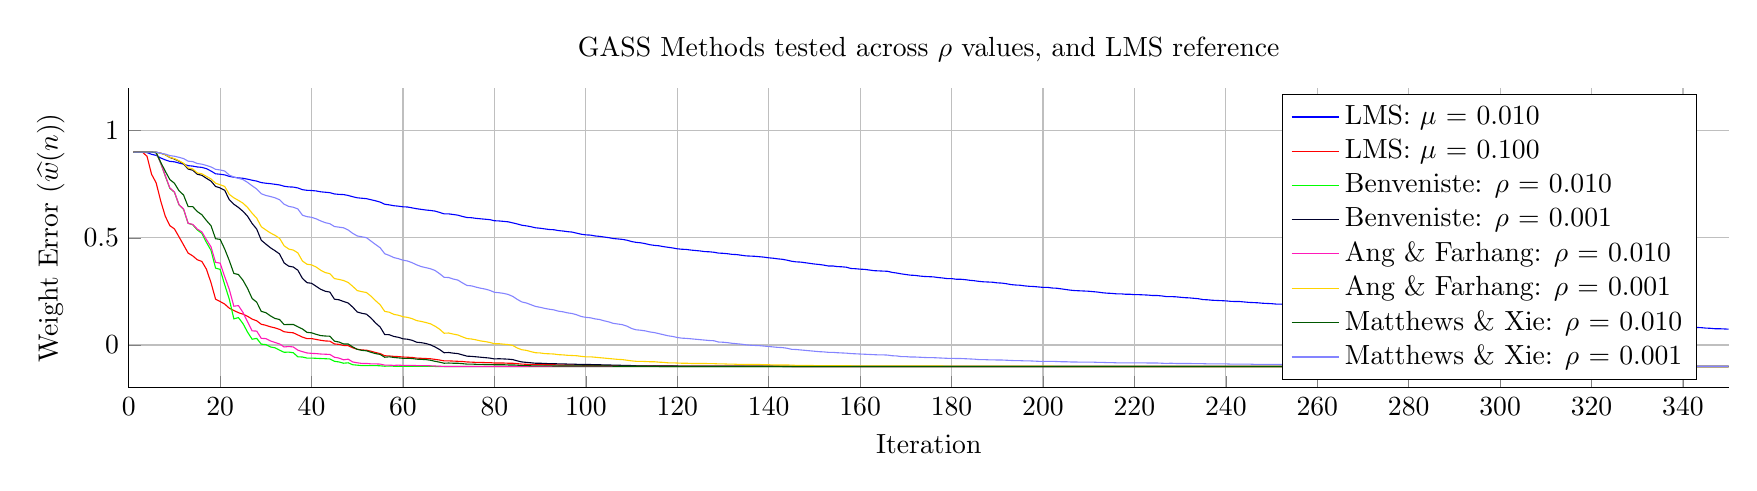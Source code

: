 % This file was created by matlab2tikz v0.4.7 (commit d4c8764c3916fd1d124533205db34e93e01e5518) running on MATLAB 8.3.
% Copyright (c) 2008--2014, Nico Schlömer <nico.schloemer@gmail.com>
% All rights reserved.
% Minimal pgfplots version: 1.3
% 
% The latest updates can be retrieved from
%   http://www.mathworks.com/matlabcentral/fileexchange/22022-matlab2tikz
% where you can also make suggestions and rate matlab2tikz.
% 
%
% defining custom colors
\definecolor{mycolor1}{rgb}{0.0,0.0,0.172}%
\definecolor{mycolor2}{rgb}{1.0,0.103,0.724}%
\definecolor{mycolor3}{rgb}{1.0,0.828,0.0}%
\definecolor{mycolor4}{rgb}{0.0,0.345,0.0}%
\definecolor{mycolor5}{rgb}{0.517,0.517,1.0}%
%
\begin{tikzpicture}

\begin{axis}[%
width=8in,
height=1.5in,
scale only axis,
xmin=0,
xmax=350,
xlabel={Iteration},
xmajorgrids,
ymin=-0.2,
ymax=1.2,
ylabel={Weight Error ($\widehat{w}(n)$)},
ymajorgrids,
title={GASS Methods tested across $\rho$ values, and LMS reference},
axis x line*=bottom,
axis y line*=left,
legend style={draw=black,fill=white,legend cell align=left}
]
\addplot [color=blue,solid]
  table[row sep=crcr]{1	0.9\\
2	0.9\\
3	0.9\\
4	0.898\\
5	0.89\\
6	0.885\\
7	0.873\\
8	0.864\\
9	0.857\\
10	0.855\\
11	0.849\\
12	0.844\\
13	0.837\\
14	0.835\\
15	0.831\\
16	0.829\\
17	0.823\\
18	0.812\\
19	0.799\\
20	0.797\\
21	0.794\\
22	0.787\\
23	0.783\\
24	0.78\\
25	0.778\\
26	0.774\\
27	0.769\\
28	0.765\\
29	0.758\\
30	0.755\\
31	0.753\\
32	0.75\\
33	0.747\\
34	0.741\\
35	0.738\\
36	0.737\\
37	0.733\\
38	0.725\\
39	0.722\\
40	0.721\\
41	0.719\\
42	0.715\\
43	0.713\\
44	0.711\\
45	0.705\\
46	0.703\\
47	0.702\\
48	0.698\\
49	0.692\\
50	0.687\\
51	0.685\\
52	0.683\\
53	0.678\\
54	0.673\\
55	0.667\\
56	0.657\\
57	0.654\\
58	0.65\\
59	0.648\\
60	0.645\\
61	0.644\\
62	0.64\\
63	0.636\\
64	0.633\\
65	0.63\\
66	0.628\\
67	0.625\\
68	0.619\\
69	0.612\\
70	0.612\\
71	0.609\\
72	0.606\\
73	0.6\\
74	0.595\\
75	0.594\\
76	0.591\\
77	0.589\\
78	0.587\\
79	0.585\\
80	0.58\\
81	0.579\\
82	0.577\\
83	0.575\\
84	0.57\\
85	0.565\\
86	0.559\\
87	0.556\\
88	0.552\\
89	0.547\\
90	0.545\\
91	0.542\\
92	0.539\\
93	0.538\\
94	0.534\\
95	0.532\\
96	0.529\\
97	0.527\\
98	0.522\\
99	0.517\\
100	0.514\\
101	0.513\\
102	0.509\\
103	0.507\\
104	0.504\\
105	0.501\\
106	0.497\\
107	0.495\\
108	0.493\\
109	0.489\\
110	0.483\\
111	0.479\\
112	0.477\\
113	0.473\\
114	0.468\\
115	0.465\\
116	0.463\\
117	0.459\\
118	0.456\\
119	0.453\\
120	0.449\\
121	0.447\\
122	0.446\\
123	0.443\\
124	0.441\\
125	0.439\\
126	0.436\\
127	0.435\\
128	0.433\\
129	0.429\\
130	0.428\\
131	0.426\\
132	0.423\\
133	0.422\\
134	0.419\\
135	0.416\\
136	0.415\\
137	0.414\\
138	0.412\\
139	0.41\\
140	0.407\\
141	0.405\\
142	0.402\\
143	0.4\\
144	0.396\\
145	0.391\\
146	0.388\\
147	0.387\\
148	0.384\\
149	0.381\\
150	0.378\\
151	0.376\\
152	0.373\\
153	0.369\\
154	0.369\\
155	0.366\\
156	0.365\\
157	0.363\\
158	0.357\\
159	0.356\\
160	0.354\\
161	0.353\\
162	0.35\\
163	0.347\\
164	0.346\\
165	0.345\\
166	0.344\\
167	0.339\\
168	0.336\\
169	0.332\\
170	0.329\\
171	0.326\\
172	0.325\\
173	0.322\\
174	0.32\\
175	0.319\\
176	0.318\\
177	0.315\\
178	0.313\\
179	0.31\\
180	0.31\\
181	0.307\\
182	0.307\\
183	0.305\\
184	0.302\\
185	0.3\\
186	0.297\\
187	0.295\\
188	0.294\\
189	0.293\\
190	0.29\\
191	0.289\\
192	0.286\\
193	0.282\\
194	0.28\\
195	0.279\\
196	0.276\\
197	0.274\\
198	0.273\\
199	0.271\\
200	0.269\\
201	0.269\\
202	0.266\\
203	0.265\\
204	0.262\\
205	0.259\\
206	0.256\\
207	0.254\\
208	0.253\\
209	0.252\\
210	0.251\\
211	0.249\\
212	0.247\\
213	0.244\\
214	0.242\\
215	0.241\\
216	0.239\\
217	0.239\\
218	0.237\\
219	0.237\\
220	0.235\\
221	0.235\\
222	0.234\\
223	0.233\\
224	0.231\\
225	0.231\\
226	0.229\\
227	0.226\\
228	0.226\\
229	0.225\\
230	0.223\\
231	0.221\\
232	0.22\\
233	0.218\\
234	0.216\\
235	0.212\\
236	0.211\\
237	0.209\\
238	0.208\\
239	0.207\\
240	0.206\\
241	0.204\\
242	0.203\\
243	0.203\\
244	0.201\\
245	0.199\\
246	0.198\\
247	0.197\\
248	0.195\\
249	0.194\\
250	0.193\\
251	0.191\\
252	0.191\\
253	0.189\\
254	0.188\\
255	0.187\\
256	0.186\\
257	0.185\\
258	0.183\\
259	0.182\\
260	0.18\\
261	0.179\\
262	0.176\\
263	0.176\\
264	0.174\\
265	0.173\\
266	0.171\\
267	0.171\\
268	0.169\\
269	0.167\\
270	0.165\\
271	0.164\\
272	0.163\\
273	0.162\\
274	0.161\\
275	0.16\\
276	0.158\\
277	0.157\\
278	0.155\\
279	0.155\\
280	0.153\\
281	0.152\\
282	0.15\\
283	0.149\\
284	0.148\\
285	0.146\\
286	0.145\\
287	0.144\\
288	0.141\\
289	0.141\\
290	0.139\\
291	0.138\\
292	0.138\\
293	0.137\\
294	0.135\\
295	0.134\\
296	0.132\\
297	0.131\\
298	0.13\\
299	0.128\\
300	0.128\\
301	0.126\\
302	0.125\\
303	0.124\\
304	0.123\\
305	0.122\\
306	0.12\\
307	0.118\\
308	0.117\\
309	0.115\\
310	0.114\\
311	0.112\\
312	0.111\\
313	0.109\\
314	0.107\\
315	0.106\\
316	0.106\\
317	0.104\\
318	0.104\\
319	0.102\\
320	0.102\\
321	0.101\\
322	0.1\\
323	0.1\\
324	0.099\\
325	0.098\\
326	0.097\\
327	0.096\\
328	0.094\\
329	0.094\\
330	0.092\\
331	0.092\\
332	0.092\\
333	0.091\\
334	0.09\\
335	0.089\\
336	0.088\\
337	0.086\\
338	0.085\\
339	0.085\\
340	0.085\\
341	0.084\\
342	0.083\\
343	0.082\\
344	0.081\\
345	0.079\\
346	0.078\\
347	0.076\\
348	0.076\\
349	0.075\\
350	0.074\\
351	0.072\\
352	0.072\\
353	0.071\\
354	0.069\\
355	0.069\\
356	0.068\\
357	0.067\\
358	0.066\\
359	0.066\\
360	0.064\\
361	0.064\\
362	0.063\\
363	0.062\\
364	0.062\\
365	0.06\\
366	0.059\\
367	0.058\\
368	0.057\\
369	0.056\\
370	0.055\\
371	0.054\\
372	0.053\\
373	0.052\\
374	0.051\\
375	0.051\\
376	0.05\\
377	0.05\\
378	0.049\\
379	0.048\\
380	0.047\\
381	0.046\\
382	0.045\\
383	0.044\\
384	0.043\\
385	0.043\\
386	0.042\\
387	0.041\\
388	0.041\\
389	0.041\\
390	0.04\\
391	0.039\\
392	0.039\\
393	0.038\\
394	0.038\\
395	0.038\\
396	0.038\\
397	0.037\\
398	0.037\\
399	0.036\\
400	0.036\\
401	0.035\\
402	0.035\\
403	0.034\\
404	0.033\\
405	0.033\\
406	0.032\\
407	0.032\\
408	0.031\\
409	0.031\\
410	0.029\\
411	0.029\\
412	0.028\\
413	0.027\\
414	0.025\\
415	0.025\\
416	0.025\\
417	0.024\\
418	0.023\\
419	0.023\\
420	0.023\\
421	0.022\\
422	0.022\\
423	0.021\\
424	0.021\\
425	0.02\\
426	0.02\\
427	0.019\\
428	0.019\\
429	0.018\\
430	0.018\\
431	0.017\\
432	0.016\\
433	0.015\\
434	0.014\\
435	0.013\\
436	0.013\\
437	0.013\\
438	0.012\\
439	0.011\\
440	0.011\\
441	0.01\\
442	0.009\\
443	0.009\\
444	0.008\\
445	0.007\\
446	0.007\\
447	0.007\\
448	0.007\\
449	0.006\\
450	0.005\\
451	0.005\\
452	0.004\\
453	0.004\\
454	0.003\\
455	0.003\\
456	0.002\\
457	0.002\\
458	0.001\\
459	0.001\\
460	0.0\\
461	-0.0\\
462	-0.001\\
463	-0.001\\
464	-0.001\\
465	-0.002\\
466	-0.003\\
467	-0.003\\
468	-0.004\\
469	-0.004\\
470	-0.005\\
471	-0.005\\
472	-0.005\\
473	-0.006\\
474	-0.006\\
475	-0.006\\
476	-0.007\\
477	-0.007\\
478	-0.007\\
479	-0.008\\
480	-0.009\\
481	-0.009\\
482	-0.009\\
483	-0.01\\
484	-0.01\\
485	-0.01\\
486	-0.011\\
487	-0.012\\
488	-0.012\\
489	-0.012\\
490	-0.012\\
491	-0.013\\
492	-0.014\\
493	-0.015\\
494	-0.016\\
495	-0.016\\
496	-0.016\\
497	-0.017\\
498	-0.017\\
499	-0.018\\
500	-0.018\\
501	-0.019\\
502	-0.019\\
503	-0.02\\
504	-0.02\\
505	-0.021\\
506	-0.021\\
507	-0.021\\
508	-0.021\\
509	-0.022\\
510	-0.022\\
511	-0.022\\
512	-0.023\\
513	-0.023\\
514	-0.024\\
515	-0.024\\
516	-0.024\\
517	-0.025\\
518	-0.025\\
519	-0.026\\
520	-0.026\\
521	-0.026\\
522	-0.026\\
523	-0.027\\
524	-0.027\\
525	-0.028\\
526	-0.028\\
527	-0.028\\
528	-0.029\\
529	-0.029\\
530	-0.029\\
531	-0.03\\
532	-0.03\\
533	-0.031\\
534	-0.031\\
535	-0.032\\
536	-0.032\\
537	-0.032\\
538	-0.032\\
539	-0.032\\
540	-0.033\\
541	-0.033\\
542	-0.033\\
543	-0.034\\
544	-0.034\\
545	-0.034\\
546	-0.035\\
547	-0.035\\
548	-0.035\\
549	-0.036\\
550	-0.036\\
551	-0.037\\
552	-0.037\\
553	-0.037\\
554	-0.038\\
555	-0.038\\
556	-0.038\\
557	-0.039\\
558	-0.039\\
559	-0.039\\
560	-0.04\\
561	-0.04\\
562	-0.04\\
563	-0.041\\
564	-0.041\\
565	-0.041\\
566	-0.042\\
567	-0.042\\
568	-0.042\\
569	-0.043\\
570	-0.043\\
571	-0.043\\
572	-0.044\\
573	-0.044\\
574	-0.045\\
575	-0.045\\
576	-0.045\\
577	-0.045\\
578	-0.045\\
579	-0.046\\
580	-0.046\\
581	-0.046\\
582	-0.046\\
583	-0.047\\
584	-0.047\\
585	-0.047\\
586	-0.048\\
587	-0.048\\
588	-0.048\\
589	-0.048\\
590	-0.049\\
591	-0.049\\
592	-0.049\\
593	-0.05\\
594	-0.05\\
595	-0.05\\
596	-0.05\\
597	-0.051\\
598	-0.05\\
599	-0.051\\
600	-0.051\\
601	-0.051\\
602	-0.052\\
603	-0.052\\
604	-0.052\\
605	-0.052\\
606	-0.053\\
607	-0.053\\
608	-0.053\\
609	-0.053\\
610	-0.054\\
611	-0.054\\
612	-0.054\\
613	-0.054\\
614	-0.054\\
615	-0.055\\
616	-0.055\\
617	-0.055\\
618	-0.055\\
619	-0.056\\
620	-0.056\\
621	-0.056\\
622	-0.056\\
623	-0.056\\
624	-0.057\\
625	-0.057\\
626	-0.057\\
627	-0.058\\
628	-0.058\\
629	-0.058\\
630	-0.058\\
631	-0.058\\
632	-0.059\\
633	-0.059\\
634	-0.059\\
635	-0.059\\
636	-0.059\\
637	-0.059\\
638	-0.059\\
639	-0.06\\
640	-0.06\\
641	-0.06\\
642	-0.061\\
643	-0.061\\
644	-0.061\\
645	-0.061\\
646	-0.061\\
647	-0.062\\
648	-0.062\\
649	-0.062\\
650	-0.062\\
651	-0.062\\
652	-0.062\\
653	-0.063\\
654	-0.063\\
655	-0.063\\
656	-0.063\\
657	-0.063\\
658	-0.064\\
659	-0.064\\
660	-0.064\\
661	-0.064\\
662	-0.064\\
663	-0.064\\
664	-0.064\\
665	-0.065\\
666	-0.065\\
667	-0.065\\
668	-0.066\\
669	-0.066\\
670	-0.066\\
671	-0.066\\
672	-0.066\\
673	-0.067\\
674	-0.067\\
675	-0.067\\
676	-0.067\\
677	-0.067\\
678	-0.068\\
679	-0.068\\
680	-0.068\\
681	-0.068\\
682	-0.069\\
683	-0.069\\
684	-0.069\\
685	-0.069\\
686	-0.069\\
687	-0.069\\
688	-0.069\\
689	-0.069\\
690	-0.07\\
691	-0.07\\
692	-0.07\\
693	-0.07\\
694	-0.07\\
695	-0.07\\
696	-0.07\\
697	-0.071\\
698	-0.071\\
699	-0.071\\
700	-0.071\\
701	-0.071\\
702	-0.071\\
703	-0.071\\
704	-0.072\\
705	-0.072\\
706	-0.072\\
707	-0.072\\
708	-0.072\\
709	-0.072\\
710	-0.073\\
711	-0.073\\
712	-0.073\\
713	-0.073\\
714	-0.073\\
715	-0.073\\
716	-0.073\\
717	-0.073\\
718	-0.073\\
719	-0.074\\
720	-0.074\\
721	-0.074\\
722	-0.074\\
723	-0.074\\
724	-0.074\\
725	-0.074\\
726	-0.074\\
727	-0.075\\
728	-0.075\\
729	-0.075\\
730	-0.075\\
731	-0.075\\
732	-0.075\\
733	-0.075\\
734	-0.075\\
735	-0.076\\
736	-0.076\\
737	-0.076\\
738	-0.076\\
739	-0.076\\
740	-0.076\\
741	-0.076\\
742	-0.076\\
743	-0.076\\
744	-0.077\\
745	-0.077\\
746	-0.077\\
747	-0.077\\
748	-0.077\\
749	-0.077\\
750	-0.077\\
751	-0.077\\
752	-0.077\\
753	-0.078\\
754	-0.078\\
755	-0.078\\
756	-0.078\\
757	-0.078\\
758	-0.078\\
759	-0.078\\
760	-0.078\\
761	-0.078\\
762	-0.079\\
763	-0.079\\
764	-0.079\\
765	-0.079\\
766	-0.079\\
767	-0.079\\
768	-0.079\\
769	-0.079\\
770	-0.079\\
771	-0.079\\
772	-0.079\\
773	-0.08\\
774	-0.08\\
775	-0.08\\
776	-0.08\\
777	-0.08\\
778	-0.08\\
779	-0.08\\
780	-0.08\\
781	-0.08\\
782	-0.08\\
783	-0.081\\
784	-0.081\\
785	-0.081\\
786	-0.081\\
787	-0.081\\
788	-0.081\\
789	-0.081\\
790	-0.081\\
791	-0.081\\
792	-0.081\\
793	-0.081\\
794	-0.082\\
795	-0.082\\
796	-0.082\\
797	-0.082\\
798	-0.082\\
799	-0.082\\
800	-0.082\\
801	-0.082\\
802	-0.082\\
803	-0.082\\
804	-0.083\\
805	-0.083\\
806	-0.083\\
807	-0.083\\
808	-0.083\\
809	-0.083\\
810	-0.083\\
811	-0.083\\
812	-0.083\\
813	-0.083\\
814	-0.084\\
815	-0.084\\
816	-0.084\\
817	-0.084\\
818	-0.084\\
819	-0.084\\
820	-0.084\\
821	-0.084\\
822	-0.084\\
823	-0.084\\
824	-0.084\\
825	-0.084\\
826	-0.084\\
827	-0.085\\
828	-0.085\\
829	-0.085\\
830	-0.085\\
831	-0.085\\
832	-0.085\\
833	-0.085\\
834	-0.085\\
835	-0.085\\
836	-0.085\\
837	-0.085\\
838	-0.086\\
839	-0.086\\
840	-0.086\\
841	-0.086\\
842	-0.086\\
843	-0.086\\
844	-0.086\\
845	-0.086\\
846	-0.086\\
847	-0.086\\
848	-0.086\\
849	-0.086\\
850	-0.086\\
851	-0.086\\
852	-0.086\\
853	-0.087\\
854	-0.087\\
855	-0.087\\
856	-0.087\\
857	-0.087\\
858	-0.087\\
859	-0.087\\
860	-0.087\\
861	-0.087\\
862	-0.087\\
863	-0.087\\
864	-0.087\\
865	-0.088\\
866	-0.088\\
867	-0.088\\
868	-0.088\\
869	-0.088\\
870	-0.088\\
871	-0.088\\
872	-0.088\\
873	-0.088\\
874	-0.088\\
875	-0.088\\
876	-0.088\\
877	-0.088\\
878	-0.088\\
879	-0.088\\
880	-0.089\\
881	-0.089\\
882	-0.089\\
883	-0.089\\
884	-0.089\\
885	-0.089\\
886	-0.089\\
887	-0.089\\
888	-0.089\\
889	-0.089\\
890	-0.089\\
891	-0.089\\
892	-0.089\\
893	-0.089\\
894	-0.089\\
895	-0.089\\
896	-0.089\\
897	-0.089\\
898	-0.089\\
899	-0.089\\
900	-0.09\\
901	-0.09\\
902	-0.09\\
903	-0.09\\
904	-0.09\\
905	-0.09\\
906	-0.09\\
907	-0.09\\
908	-0.09\\
909	-0.09\\
910	-0.09\\
911	-0.09\\
912	-0.09\\
913	-0.09\\
914	-0.09\\
915	-0.09\\
916	-0.09\\
917	-0.09\\
918	-0.09\\
919	-0.09\\
920	-0.09\\
921	-0.091\\
922	-0.091\\
923	-0.091\\
924	-0.091\\
925	-0.091\\
926	-0.091\\
927	-0.091\\
928	-0.091\\
929	-0.091\\
930	-0.091\\
931	-0.091\\
932	-0.091\\
933	-0.091\\
934	-0.091\\
935	-0.091\\
936	-0.091\\
937	-0.091\\
938	-0.091\\
939	-0.091\\
940	-0.091\\
941	-0.091\\
942	-0.091\\
943	-0.091\\
944	-0.091\\
945	-0.091\\
946	-0.092\\
947	-0.092\\
948	-0.092\\
949	-0.092\\
950	-0.092\\
951	-0.092\\
952	-0.092\\
953	-0.092\\
954	-0.092\\
955	-0.092\\
956	-0.092\\
957	-0.092\\
958	-0.092\\
959	-0.092\\
960	-0.092\\
961	-0.092\\
962	-0.092\\
963	-0.092\\
964	-0.092\\
965	-0.092\\
966	-0.092\\
967	-0.092\\
968	-0.093\\
969	-0.093\\
970	-0.093\\
971	-0.093\\
972	-0.093\\
973	-0.093\\
974	-0.093\\
975	-0.093\\
976	-0.093\\
977	-0.093\\
978	-0.093\\
979	-0.093\\
980	-0.093\\
981	-0.093\\
982	-0.093\\
983	-0.093\\
984	-0.093\\
985	-0.093\\
986	-0.093\\
987	-0.093\\
988	-0.093\\
989	-0.093\\
990	-0.093\\
991	-0.093\\
992	-0.093\\
993	-0.093\\
994	-0.094\\
995	-0.094\\
996	-0.094\\
997	-0.094\\
998	-0.094\\
999	-0.094\\
1000	-0.094\\
1001	-0.094\\
};
\addlegendentry{$\text{LMS: }\mu\text{ = 0.010}$};

\addplot [color=red,solid]
  table[row sep=crcr]{1	0.9\\
2	0.9\\
3	0.9\\
4	0.881\\
5	0.797\\
6	0.757\\
7	0.672\\
8	0.601\\
9	0.557\\
10	0.542\\
11	0.505\\
12	0.467\\
13	0.429\\
14	0.416\\
15	0.398\\
16	0.39\\
17	0.354\\
18	0.291\\
19	0.214\\
20	0.203\\
21	0.191\\
22	0.172\\
23	0.161\\
24	0.151\\
25	0.144\\
26	0.134\\
27	0.121\\
28	0.113\\
29	0.097\\
30	0.092\\
31	0.085\\
32	0.08\\
33	0.073\\
34	0.062\\
35	0.059\\
36	0.057\\
37	0.047\\
38	0.037\\
39	0.03\\
40	0.03\\
41	0.026\\
42	0.022\\
43	0.019\\
44	0.018\\
45	0.005\\
46	0.003\\
47	-0.002\\
48	-0.003\\
49	-0.013\\
50	-0.02\\
51	-0.023\\
52	-0.024\\
53	-0.029\\
54	-0.035\\
55	-0.04\\
56	-0.05\\
57	-0.051\\
58	-0.053\\
59	-0.054\\
60	-0.056\\
61	-0.057\\
62	-0.058\\
63	-0.061\\
64	-0.062\\
65	-0.063\\
66	-0.064\\
67	-0.067\\
68	-0.07\\
69	-0.074\\
70	-0.074\\
71	-0.075\\
72	-0.076\\
73	-0.077\\
74	-0.079\\
75	-0.08\\
76	-0.081\\
77	-0.081\\
78	-0.082\\
79	-0.082\\
80	-0.084\\
81	-0.084\\
82	-0.084\\
83	-0.085\\
84	-0.085\\
85	-0.087\\
86	-0.089\\
87	-0.09\\
88	-0.09\\
89	-0.091\\
90	-0.091\\
91	-0.092\\
92	-0.092\\
93	-0.092\\
94	-0.093\\
95	-0.093\\
96	-0.093\\
97	-0.093\\
98	-0.094\\
99	-0.094\\
100	-0.095\\
101	-0.095\\
102	-0.095\\
103	-0.095\\
104	-0.096\\
105	-0.096\\
106	-0.096\\
107	-0.096\\
108	-0.096\\
109	-0.097\\
110	-0.097\\
111	-0.097\\
112	-0.097\\
113	-0.098\\
114	-0.098\\
115	-0.098\\
116	-0.098\\
117	-0.098\\
118	-0.098\\
119	-0.098\\
120	-0.099\\
121	-0.099\\
122	-0.099\\
123	-0.099\\
124	-0.099\\
125	-0.099\\
126	-0.099\\
127	-0.099\\
128	-0.099\\
129	-0.099\\
130	-0.099\\
131	-0.099\\
132	-0.099\\
133	-0.099\\
134	-0.099\\
135	-0.099\\
136	-0.099\\
137	-0.099\\
138	-0.099\\
139	-0.099\\
140	-0.099\\
141	-0.099\\
142	-0.099\\
143	-0.099\\
144	-0.099\\
145	-0.1\\
146	-0.1\\
147	-0.1\\
148	-0.1\\
149	-0.1\\
150	-0.1\\
151	-0.1\\
152	-0.1\\
153	-0.1\\
154	-0.1\\
155	-0.1\\
156	-0.1\\
157	-0.1\\
158	-0.1\\
159	-0.1\\
160	-0.1\\
161	-0.1\\
162	-0.1\\
163	-0.1\\
164	-0.1\\
165	-0.1\\
166	-0.1\\
167	-0.1\\
168	-0.1\\
169	-0.1\\
170	-0.1\\
171	-0.1\\
172	-0.1\\
173	-0.1\\
174	-0.1\\
175	-0.1\\
176	-0.1\\
177	-0.1\\
178	-0.1\\
179	-0.1\\
180	-0.1\\
181	-0.1\\
182	-0.1\\
183	-0.1\\
184	-0.1\\
185	-0.1\\
186	-0.1\\
187	-0.1\\
188	-0.1\\
189	-0.1\\
190	-0.1\\
191	-0.1\\
192	-0.1\\
193	-0.1\\
194	-0.1\\
195	-0.1\\
196	-0.1\\
197	-0.1\\
198	-0.1\\
199	-0.1\\
200	-0.1\\
201	-0.1\\
202	-0.1\\
203	-0.1\\
204	-0.1\\
205	-0.1\\
206	-0.1\\
207	-0.1\\
208	-0.1\\
209	-0.1\\
210	-0.1\\
211	-0.1\\
212	-0.1\\
213	-0.1\\
214	-0.1\\
215	-0.1\\
216	-0.1\\
217	-0.1\\
218	-0.1\\
219	-0.1\\
220	-0.1\\
221	-0.1\\
222	-0.1\\
223	-0.1\\
224	-0.1\\
225	-0.1\\
226	-0.1\\
227	-0.1\\
228	-0.1\\
229	-0.1\\
230	-0.1\\
231	-0.1\\
232	-0.1\\
233	-0.1\\
234	-0.1\\
235	-0.1\\
236	-0.1\\
237	-0.1\\
238	-0.1\\
239	-0.1\\
240	-0.1\\
241	-0.1\\
242	-0.1\\
243	-0.1\\
244	-0.1\\
245	-0.1\\
246	-0.1\\
247	-0.1\\
248	-0.1\\
249	-0.1\\
250	-0.1\\
251	-0.1\\
252	-0.1\\
253	-0.1\\
254	-0.1\\
255	-0.1\\
256	-0.1\\
257	-0.1\\
258	-0.1\\
259	-0.1\\
260	-0.1\\
261	-0.1\\
262	-0.1\\
263	-0.1\\
264	-0.1\\
265	-0.1\\
266	-0.1\\
267	-0.1\\
268	-0.1\\
269	-0.1\\
270	-0.1\\
271	-0.1\\
272	-0.1\\
273	-0.1\\
274	-0.1\\
275	-0.1\\
276	-0.1\\
277	-0.1\\
278	-0.1\\
279	-0.1\\
280	-0.1\\
281	-0.1\\
282	-0.1\\
283	-0.1\\
284	-0.1\\
285	-0.1\\
286	-0.1\\
287	-0.1\\
288	-0.1\\
289	-0.1\\
290	-0.1\\
291	-0.1\\
292	-0.1\\
293	-0.1\\
294	-0.1\\
295	-0.1\\
296	-0.1\\
297	-0.1\\
298	-0.1\\
299	-0.1\\
300	-0.1\\
301	-0.1\\
302	-0.1\\
303	-0.1\\
304	-0.1\\
305	-0.1\\
306	-0.1\\
307	-0.1\\
308	-0.1\\
309	-0.1\\
310	-0.1\\
311	-0.1\\
312	-0.1\\
313	-0.1\\
314	-0.1\\
315	-0.1\\
316	-0.1\\
317	-0.1\\
318	-0.1\\
319	-0.1\\
320	-0.1\\
321	-0.1\\
322	-0.1\\
323	-0.1\\
324	-0.1\\
325	-0.1\\
326	-0.1\\
327	-0.1\\
328	-0.1\\
329	-0.1\\
330	-0.1\\
331	-0.1\\
332	-0.1\\
333	-0.1\\
334	-0.1\\
335	-0.1\\
336	-0.1\\
337	-0.1\\
338	-0.1\\
339	-0.1\\
340	-0.1\\
341	-0.1\\
342	-0.1\\
343	-0.1\\
344	-0.1\\
345	-0.1\\
346	-0.1\\
347	-0.1\\
348	-0.1\\
349	-0.1\\
350	-0.1\\
351	-0.1\\
352	-0.1\\
353	-0.1\\
354	-0.1\\
355	-0.1\\
356	-0.1\\
357	-0.1\\
358	-0.1\\
359	-0.1\\
360	-0.1\\
361	-0.1\\
362	-0.1\\
363	-0.1\\
364	-0.1\\
365	-0.1\\
366	-0.1\\
367	-0.1\\
368	-0.1\\
369	-0.1\\
370	-0.1\\
371	-0.1\\
372	-0.1\\
373	-0.1\\
374	-0.1\\
375	-0.1\\
376	-0.1\\
377	-0.1\\
378	-0.1\\
379	-0.1\\
380	-0.1\\
381	-0.1\\
382	-0.1\\
383	-0.1\\
384	-0.1\\
385	-0.1\\
386	-0.1\\
387	-0.1\\
388	-0.1\\
389	-0.1\\
390	-0.1\\
391	-0.1\\
392	-0.1\\
393	-0.1\\
394	-0.1\\
395	-0.1\\
396	-0.1\\
397	-0.1\\
398	-0.1\\
399	-0.1\\
400	-0.1\\
401	-0.1\\
402	-0.1\\
403	-0.1\\
404	-0.1\\
405	-0.1\\
406	-0.1\\
407	-0.1\\
408	-0.1\\
409	-0.1\\
410	-0.1\\
411	-0.1\\
412	-0.1\\
413	-0.1\\
414	-0.1\\
415	-0.1\\
416	-0.1\\
417	-0.1\\
418	-0.1\\
419	-0.1\\
420	-0.1\\
421	-0.1\\
422	-0.1\\
423	-0.1\\
424	-0.1\\
425	-0.1\\
426	-0.1\\
427	-0.1\\
428	-0.1\\
429	-0.1\\
430	-0.1\\
431	-0.1\\
432	-0.1\\
433	-0.1\\
434	-0.1\\
435	-0.1\\
436	-0.1\\
437	-0.1\\
438	-0.1\\
439	-0.1\\
440	-0.1\\
441	-0.1\\
442	-0.1\\
443	-0.1\\
444	-0.1\\
445	-0.1\\
446	-0.1\\
447	-0.1\\
448	-0.1\\
449	-0.1\\
450	-0.1\\
451	-0.1\\
452	-0.1\\
453	-0.1\\
454	-0.1\\
455	-0.1\\
456	-0.1\\
457	-0.1\\
458	-0.1\\
459	-0.1\\
460	-0.1\\
461	-0.1\\
462	-0.1\\
463	-0.1\\
464	-0.1\\
465	-0.1\\
466	-0.1\\
467	-0.1\\
468	-0.1\\
469	-0.1\\
470	-0.1\\
471	-0.1\\
472	-0.1\\
473	-0.1\\
474	-0.1\\
475	-0.1\\
476	-0.1\\
477	-0.1\\
478	-0.1\\
479	-0.1\\
480	-0.1\\
481	-0.1\\
482	-0.1\\
483	-0.1\\
484	-0.1\\
485	-0.1\\
486	-0.1\\
487	-0.1\\
488	-0.1\\
489	-0.1\\
490	-0.1\\
491	-0.1\\
492	-0.1\\
493	-0.1\\
494	-0.1\\
495	-0.1\\
496	-0.1\\
497	-0.1\\
498	-0.1\\
499	-0.1\\
500	-0.1\\
501	-0.1\\
502	-0.1\\
503	-0.1\\
504	-0.1\\
505	-0.1\\
506	-0.1\\
507	-0.1\\
508	-0.1\\
509	-0.1\\
510	-0.1\\
511	-0.1\\
512	-0.1\\
513	-0.1\\
514	-0.1\\
515	-0.1\\
516	-0.1\\
517	-0.1\\
518	-0.1\\
519	-0.1\\
520	-0.1\\
521	-0.1\\
522	-0.1\\
523	-0.1\\
524	-0.1\\
525	-0.1\\
526	-0.1\\
527	-0.1\\
528	-0.1\\
529	-0.1\\
530	-0.1\\
531	-0.1\\
532	-0.1\\
533	-0.1\\
534	-0.1\\
535	-0.1\\
536	-0.1\\
537	-0.1\\
538	-0.1\\
539	-0.1\\
540	-0.1\\
541	-0.1\\
542	-0.1\\
543	-0.1\\
544	-0.1\\
545	-0.1\\
546	-0.1\\
547	-0.1\\
548	-0.1\\
549	-0.1\\
550	-0.1\\
551	-0.1\\
552	-0.1\\
553	-0.1\\
554	-0.1\\
555	-0.1\\
556	-0.1\\
557	-0.1\\
558	-0.1\\
559	-0.1\\
560	-0.1\\
561	-0.1\\
562	-0.1\\
563	-0.1\\
564	-0.1\\
565	-0.1\\
566	-0.1\\
567	-0.1\\
568	-0.1\\
569	-0.1\\
570	-0.1\\
571	-0.1\\
572	-0.1\\
573	-0.1\\
574	-0.1\\
575	-0.1\\
576	-0.1\\
577	-0.1\\
578	-0.1\\
579	-0.1\\
580	-0.1\\
581	-0.1\\
582	-0.1\\
583	-0.1\\
584	-0.1\\
585	-0.1\\
586	-0.1\\
587	-0.1\\
588	-0.1\\
589	-0.1\\
590	-0.1\\
591	-0.1\\
592	-0.1\\
593	-0.1\\
594	-0.1\\
595	-0.1\\
596	-0.1\\
597	-0.1\\
598	-0.1\\
599	-0.1\\
600	-0.1\\
601	-0.1\\
602	-0.1\\
603	-0.1\\
604	-0.1\\
605	-0.1\\
606	-0.1\\
607	-0.1\\
608	-0.1\\
609	-0.1\\
610	-0.1\\
611	-0.1\\
612	-0.1\\
613	-0.1\\
614	-0.1\\
615	-0.1\\
616	-0.1\\
617	-0.1\\
618	-0.1\\
619	-0.1\\
620	-0.1\\
621	-0.1\\
622	-0.1\\
623	-0.1\\
624	-0.1\\
625	-0.1\\
626	-0.1\\
627	-0.1\\
628	-0.1\\
629	-0.1\\
630	-0.1\\
631	-0.1\\
632	-0.1\\
633	-0.1\\
634	-0.1\\
635	-0.1\\
636	-0.1\\
637	-0.1\\
638	-0.1\\
639	-0.1\\
640	-0.1\\
641	-0.1\\
642	-0.1\\
643	-0.1\\
644	-0.1\\
645	-0.1\\
646	-0.1\\
647	-0.1\\
648	-0.1\\
649	-0.1\\
650	-0.1\\
651	-0.1\\
652	-0.1\\
653	-0.1\\
654	-0.1\\
655	-0.1\\
656	-0.1\\
657	-0.1\\
658	-0.1\\
659	-0.1\\
660	-0.1\\
661	-0.1\\
662	-0.1\\
663	-0.1\\
664	-0.1\\
665	-0.1\\
666	-0.1\\
667	-0.1\\
668	-0.1\\
669	-0.1\\
670	-0.1\\
671	-0.1\\
672	-0.1\\
673	-0.1\\
674	-0.1\\
675	-0.1\\
676	-0.1\\
677	-0.1\\
678	-0.1\\
679	-0.1\\
680	-0.1\\
681	-0.1\\
682	-0.1\\
683	-0.1\\
684	-0.1\\
685	-0.1\\
686	-0.1\\
687	-0.1\\
688	-0.1\\
689	-0.1\\
690	-0.1\\
691	-0.1\\
692	-0.1\\
693	-0.1\\
694	-0.1\\
695	-0.1\\
696	-0.1\\
697	-0.1\\
698	-0.1\\
699	-0.1\\
700	-0.1\\
701	-0.1\\
702	-0.1\\
703	-0.1\\
704	-0.1\\
705	-0.1\\
706	-0.1\\
707	-0.1\\
708	-0.1\\
709	-0.1\\
710	-0.1\\
711	-0.1\\
712	-0.1\\
713	-0.1\\
714	-0.1\\
715	-0.1\\
716	-0.1\\
717	-0.1\\
718	-0.1\\
719	-0.1\\
720	-0.1\\
721	-0.1\\
722	-0.1\\
723	-0.1\\
724	-0.1\\
725	-0.1\\
726	-0.1\\
727	-0.1\\
728	-0.1\\
729	-0.1\\
730	-0.1\\
731	-0.1\\
732	-0.1\\
733	-0.1\\
734	-0.1\\
735	-0.1\\
736	-0.1\\
737	-0.1\\
738	-0.1\\
739	-0.1\\
740	-0.1\\
741	-0.1\\
742	-0.1\\
743	-0.1\\
744	-0.1\\
745	-0.1\\
746	-0.1\\
747	-0.1\\
748	-0.1\\
749	-0.1\\
750	-0.1\\
751	-0.1\\
752	-0.1\\
753	-0.1\\
754	-0.1\\
755	-0.1\\
756	-0.1\\
757	-0.1\\
758	-0.1\\
759	-0.1\\
760	-0.1\\
761	-0.1\\
762	-0.1\\
763	-0.1\\
764	-0.1\\
765	-0.1\\
766	-0.1\\
767	-0.1\\
768	-0.1\\
769	-0.1\\
770	-0.1\\
771	-0.1\\
772	-0.1\\
773	-0.1\\
774	-0.1\\
775	-0.1\\
776	-0.1\\
777	-0.1\\
778	-0.1\\
779	-0.1\\
780	-0.1\\
781	-0.1\\
782	-0.1\\
783	-0.1\\
784	-0.1\\
785	-0.1\\
786	-0.1\\
787	-0.1\\
788	-0.1\\
789	-0.1\\
790	-0.1\\
791	-0.1\\
792	-0.1\\
793	-0.1\\
794	-0.1\\
795	-0.1\\
796	-0.1\\
797	-0.1\\
798	-0.1\\
799	-0.1\\
800	-0.1\\
801	-0.1\\
802	-0.1\\
803	-0.1\\
804	-0.1\\
805	-0.1\\
806	-0.1\\
807	-0.1\\
808	-0.1\\
809	-0.1\\
810	-0.1\\
811	-0.1\\
812	-0.1\\
813	-0.1\\
814	-0.1\\
815	-0.1\\
816	-0.1\\
817	-0.1\\
818	-0.1\\
819	-0.1\\
820	-0.1\\
821	-0.1\\
822	-0.1\\
823	-0.1\\
824	-0.1\\
825	-0.1\\
826	-0.1\\
827	-0.1\\
828	-0.1\\
829	-0.1\\
830	-0.1\\
831	-0.1\\
832	-0.1\\
833	-0.1\\
834	-0.1\\
835	-0.1\\
836	-0.1\\
837	-0.1\\
838	-0.1\\
839	-0.1\\
840	-0.1\\
841	-0.1\\
842	-0.1\\
843	-0.1\\
844	-0.1\\
845	-0.1\\
846	-0.1\\
847	-0.1\\
848	-0.1\\
849	-0.1\\
850	-0.1\\
851	-0.1\\
852	-0.1\\
853	-0.1\\
854	-0.1\\
855	-0.1\\
856	-0.1\\
857	-0.1\\
858	-0.1\\
859	-0.1\\
860	-0.1\\
861	-0.1\\
862	-0.1\\
863	-0.1\\
864	-0.1\\
865	-0.1\\
866	-0.1\\
867	-0.1\\
868	-0.1\\
869	-0.1\\
870	-0.1\\
871	-0.1\\
872	-0.1\\
873	-0.1\\
874	-0.1\\
875	-0.1\\
876	-0.1\\
877	-0.1\\
878	-0.1\\
879	-0.1\\
880	-0.1\\
881	-0.1\\
882	-0.1\\
883	-0.1\\
884	-0.1\\
885	-0.1\\
886	-0.1\\
887	-0.1\\
888	-0.1\\
889	-0.1\\
890	-0.1\\
891	-0.1\\
892	-0.1\\
893	-0.1\\
894	-0.1\\
895	-0.1\\
896	-0.1\\
897	-0.1\\
898	-0.1\\
899	-0.1\\
900	-0.1\\
901	-0.1\\
902	-0.1\\
903	-0.1\\
904	-0.1\\
905	-0.1\\
906	-0.1\\
907	-0.1\\
908	-0.1\\
909	-0.1\\
910	-0.1\\
911	-0.1\\
912	-0.1\\
913	-0.1\\
914	-0.1\\
915	-0.1\\
916	-0.1\\
917	-0.1\\
918	-0.1\\
919	-0.1\\
920	-0.1\\
921	-0.1\\
922	-0.1\\
923	-0.1\\
924	-0.1\\
925	-0.1\\
926	-0.1\\
927	-0.1\\
928	-0.1\\
929	-0.1\\
930	-0.1\\
931	-0.1\\
932	-0.1\\
933	-0.1\\
934	-0.1\\
935	-0.1\\
936	-0.1\\
937	-0.1\\
938	-0.1\\
939	-0.1\\
940	-0.1\\
941	-0.1\\
942	-0.1\\
943	-0.1\\
944	-0.1\\
945	-0.1\\
946	-0.1\\
947	-0.1\\
948	-0.1\\
949	-0.1\\
950	-0.1\\
951	-0.1\\
952	-0.1\\
953	-0.1\\
954	-0.1\\
955	-0.1\\
956	-0.1\\
957	-0.1\\
958	-0.1\\
959	-0.1\\
960	-0.1\\
961	-0.1\\
962	-0.1\\
963	-0.1\\
964	-0.1\\
965	-0.1\\
966	-0.1\\
967	-0.1\\
968	-0.1\\
969	-0.1\\
970	-0.1\\
971	-0.1\\
972	-0.1\\
973	-0.1\\
974	-0.1\\
975	-0.1\\
976	-0.1\\
977	-0.1\\
978	-0.1\\
979	-0.1\\
980	-0.1\\
981	-0.1\\
982	-0.1\\
983	-0.1\\
984	-0.1\\
985	-0.1\\
986	-0.1\\
987	-0.1\\
988	-0.1\\
989	-0.1\\
990	-0.1\\
991	-0.1\\
992	-0.1\\
993	-0.1\\
994	-0.1\\
995	-0.1\\
996	-0.1\\
997	-0.1\\
998	-0.1\\
999	-0.1\\
1000	-0.1\\
1001	-0.1\\
};
\addlegendentry{$\text{LMS: }\mu\text{ = 0.100}$};

\addplot [color=green,solid]
  table[row sep=crcr]{1	0.9\\
2	0.9\\
3	0.9\\
4	0.9\\
5	0.9\\
6	0.898\\
7	0.849\\
8	0.788\\
9	0.731\\
10	0.713\\
11	0.654\\
12	0.633\\
13	0.568\\
14	0.561\\
15	0.537\\
16	0.521\\
17	0.479\\
18	0.442\\
19	0.359\\
20	0.353\\
21	0.281\\
22	0.214\\
23	0.122\\
24	0.128\\
25	0.1\\
26	0.06\\
27	0.027\\
28	0.031\\
29	0.004\\
30	0.002\\
31	-0.009\\
32	-0.013\\
33	-0.024\\
34	-0.034\\
35	-0.033\\
36	-0.036\\
37	-0.055\\
38	-0.056\\
39	-0.061\\
40	-0.061\\
41	-0.062\\
42	-0.063\\
43	-0.064\\
44	-0.065\\
45	-0.076\\
46	-0.079\\
47	-0.085\\
48	-0.083\\
49	-0.092\\
50	-0.094\\
51	-0.096\\
52	-0.096\\
53	-0.096\\
54	-0.096\\
55	-0.097\\
56	-0.099\\
57	-0.098\\
58	-0.099\\
59	-0.099\\
60	-0.099\\
61	-0.099\\
62	-0.099\\
63	-0.099\\
64	-0.099\\
65	-0.099\\
66	-0.099\\
67	-0.1\\
68	-0.1\\
69	-0.1\\
70	-0.1\\
71	-0.1\\
72	-0.1\\
73	-0.1\\
74	-0.1\\
75	-0.1\\
76	-0.1\\
77	-0.1\\
78	-0.1\\
79	-0.1\\
80	-0.1\\
81	-0.1\\
82	-0.1\\
83	-0.1\\
84	-0.1\\
85	-0.1\\
86	-0.1\\
87	-0.1\\
88	-0.1\\
89	-0.1\\
90	-0.1\\
91	-0.1\\
92	-0.1\\
93	-0.1\\
94	-0.1\\
95	-0.1\\
96	-0.1\\
97	-0.1\\
98	-0.1\\
99	-0.1\\
100	-0.1\\
101	-0.1\\
102	-0.1\\
103	-0.1\\
104	-0.1\\
105	-0.1\\
106	-0.1\\
107	-0.1\\
108	-0.1\\
109	-0.1\\
110	-0.1\\
111	-0.1\\
112	-0.1\\
113	-0.1\\
114	-0.1\\
115	-0.1\\
116	-0.1\\
117	-0.1\\
118	-0.1\\
119	-0.1\\
120	-0.1\\
121	-0.1\\
122	-0.1\\
123	-0.1\\
124	-0.1\\
125	-0.1\\
126	-0.1\\
127	-0.1\\
128	-0.1\\
129	-0.1\\
130	-0.1\\
131	-0.1\\
132	-0.1\\
133	-0.1\\
134	-0.1\\
135	-0.1\\
136	-0.1\\
137	-0.1\\
138	-0.1\\
139	-0.1\\
140	-0.1\\
141	-0.1\\
142	-0.1\\
143	-0.1\\
144	-0.1\\
145	-0.1\\
146	-0.1\\
147	-0.1\\
148	-0.1\\
149	-0.1\\
150	-0.1\\
151	-0.1\\
152	-0.1\\
153	-0.1\\
154	-0.1\\
155	-0.1\\
156	-0.1\\
157	-0.1\\
158	-0.1\\
159	-0.1\\
160	-0.1\\
161	-0.1\\
162	-0.1\\
163	-0.1\\
164	-0.1\\
165	-0.1\\
166	-0.1\\
167	-0.1\\
168	-0.1\\
169	-0.1\\
170	-0.1\\
171	-0.1\\
172	-0.1\\
173	-0.1\\
174	-0.1\\
175	-0.1\\
176	-0.1\\
177	-0.1\\
178	-0.1\\
179	-0.1\\
180	-0.1\\
181	-0.1\\
182	-0.1\\
183	-0.1\\
184	-0.1\\
185	-0.1\\
186	-0.1\\
187	-0.1\\
188	-0.1\\
189	-0.1\\
190	-0.1\\
191	-0.1\\
192	-0.1\\
193	-0.1\\
194	-0.1\\
195	-0.1\\
196	-0.1\\
197	-0.1\\
198	-0.1\\
199	-0.1\\
200	-0.1\\
201	-0.1\\
202	-0.1\\
203	-0.1\\
204	-0.1\\
205	-0.1\\
206	-0.1\\
207	-0.1\\
208	-0.1\\
209	-0.1\\
210	-0.1\\
211	-0.1\\
212	-0.1\\
213	-0.1\\
214	-0.1\\
215	-0.1\\
216	-0.1\\
217	-0.1\\
218	-0.1\\
219	-0.1\\
220	-0.1\\
221	-0.1\\
222	-0.1\\
223	-0.1\\
224	-0.1\\
225	-0.1\\
226	-0.1\\
227	-0.1\\
228	-0.1\\
229	-0.1\\
230	-0.1\\
231	-0.1\\
232	-0.1\\
233	-0.1\\
234	-0.1\\
235	-0.1\\
236	-0.1\\
237	-0.1\\
238	-0.1\\
239	-0.1\\
240	-0.1\\
241	-0.1\\
242	-0.1\\
243	-0.1\\
244	-0.1\\
245	-0.1\\
246	-0.1\\
247	-0.1\\
248	-0.1\\
249	-0.1\\
250	-0.1\\
251	-0.1\\
252	-0.1\\
253	-0.1\\
254	-0.1\\
255	-0.1\\
256	-0.1\\
257	-0.1\\
258	-0.1\\
259	-0.1\\
260	-0.1\\
261	-0.1\\
262	-0.1\\
263	-0.1\\
264	-0.1\\
265	-0.1\\
266	-0.1\\
267	-0.1\\
268	-0.1\\
269	-0.1\\
270	-0.1\\
271	-0.1\\
272	-0.1\\
273	-0.1\\
274	-0.1\\
275	-0.1\\
276	-0.1\\
277	-0.1\\
278	-0.1\\
279	-0.1\\
280	-0.1\\
281	-0.1\\
282	-0.1\\
283	-0.1\\
284	-0.1\\
285	-0.1\\
286	-0.1\\
287	-0.1\\
288	-0.1\\
289	-0.1\\
290	-0.1\\
291	-0.1\\
292	-0.1\\
293	-0.1\\
294	-0.1\\
295	-0.1\\
296	-0.1\\
297	-0.1\\
298	-0.1\\
299	-0.1\\
300	-0.1\\
301	-0.1\\
302	-0.1\\
303	-0.1\\
304	-0.1\\
305	-0.1\\
306	-0.1\\
307	-0.1\\
308	-0.1\\
309	-0.1\\
310	-0.1\\
311	-0.1\\
312	-0.1\\
313	-0.1\\
314	-0.1\\
315	-0.1\\
316	-0.1\\
317	-0.1\\
318	-0.1\\
319	-0.1\\
320	-0.1\\
321	-0.1\\
322	-0.1\\
323	-0.1\\
324	-0.1\\
325	-0.1\\
326	-0.1\\
327	-0.1\\
328	-0.1\\
329	-0.1\\
330	-0.1\\
331	-0.1\\
332	-0.1\\
333	-0.1\\
334	-0.1\\
335	-0.1\\
336	-0.1\\
337	-0.1\\
338	-0.1\\
339	-0.1\\
340	-0.1\\
341	-0.1\\
342	-0.1\\
343	-0.1\\
344	-0.1\\
345	-0.1\\
346	-0.1\\
347	-0.1\\
348	-0.1\\
349	-0.1\\
350	-0.1\\
351	-0.1\\
352	-0.1\\
353	-0.1\\
354	-0.1\\
355	-0.1\\
356	-0.1\\
357	-0.1\\
358	-0.1\\
359	-0.1\\
360	-0.1\\
361	-0.1\\
362	-0.1\\
363	-0.1\\
364	-0.1\\
365	-0.1\\
366	-0.1\\
367	-0.1\\
368	-0.1\\
369	-0.1\\
370	-0.1\\
371	-0.1\\
372	-0.1\\
373	-0.1\\
374	-0.1\\
375	-0.1\\
376	-0.1\\
377	-0.1\\
378	-0.1\\
379	-0.1\\
380	-0.1\\
381	-0.1\\
382	-0.1\\
383	-0.1\\
384	-0.1\\
385	-0.1\\
386	-0.1\\
387	-0.1\\
388	-0.1\\
389	-0.1\\
390	-0.1\\
391	-0.1\\
392	-0.1\\
393	-0.1\\
394	-0.1\\
395	-0.1\\
396	-0.1\\
397	-0.1\\
398	-0.1\\
399	-0.1\\
400	-0.1\\
401	-0.1\\
402	-0.1\\
403	-0.1\\
404	-0.1\\
405	-0.1\\
406	-0.1\\
407	-0.1\\
408	-0.1\\
409	-0.1\\
410	-0.1\\
411	-0.1\\
412	-0.1\\
413	-0.1\\
414	-0.1\\
415	-0.1\\
416	-0.1\\
417	-0.1\\
418	-0.1\\
419	-0.1\\
420	-0.1\\
421	-0.1\\
422	-0.1\\
423	-0.1\\
424	-0.1\\
425	-0.1\\
426	-0.1\\
427	-0.1\\
428	-0.1\\
429	-0.1\\
430	-0.1\\
431	-0.1\\
432	-0.1\\
433	-0.1\\
434	-0.1\\
435	-0.1\\
436	-0.1\\
437	-0.1\\
438	-0.1\\
439	-0.1\\
440	-0.1\\
441	-0.1\\
442	-0.1\\
443	-0.1\\
444	-0.1\\
445	-0.1\\
446	-0.1\\
447	-0.1\\
448	-0.1\\
449	-0.1\\
450	-0.1\\
451	-0.1\\
452	-0.1\\
453	-0.1\\
454	-0.1\\
455	-0.1\\
456	-0.1\\
457	-0.1\\
458	-0.1\\
459	-0.1\\
460	-0.1\\
461	-0.1\\
462	-0.1\\
463	-0.1\\
464	-0.1\\
465	-0.1\\
466	-0.1\\
467	-0.1\\
468	-0.1\\
469	-0.1\\
470	-0.1\\
471	-0.1\\
472	-0.1\\
473	-0.1\\
474	-0.1\\
475	-0.1\\
476	-0.1\\
477	-0.1\\
478	-0.1\\
479	-0.1\\
480	-0.1\\
481	-0.1\\
482	-0.1\\
483	-0.1\\
484	-0.1\\
485	-0.1\\
486	-0.1\\
487	-0.1\\
488	-0.1\\
489	-0.1\\
490	-0.1\\
491	-0.1\\
492	-0.1\\
493	-0.1\\
494	-0.1\\
495	-0.1\\
496	-0.1\\
497	-0.1\\
498	-0.1\\
499	-0.1\\
500	-0.1\\
501	-0.1\\
502	-0.1\\
503	-0.1\\
504	-0.1\\
505	-0.1\\
506	-0.1\\
507	-0.1\\
508	-0.1\\
509	-0.1\\
510	-0.1\\
511	-0.1\\
512	-0.1\\
513	-0.1\\
514	-0.1\\
515	-0.1\\
516	-0.1\\
517	-0.1\\
518	-0.1\\
519	-0.1\\
520	-0.1\\
521	-0.1\\
522	-0.1\\
523	-0.1\\
524	-0.1\\
525	-0.1\\
526	-0.1\\
527	-0.1\\
528	-0.1\\
529	-0.1\\
530	-0.1\\
531	-0.1\\
532	-0.1\\
533	-0.1\\
534	-0.1\\
535	-0.1\\
536	-0.1\\
537	-0.1\\
538	-0.1\\
539	-0.1\\
540	-0.1\\
541	-0.1\\
542	-0.1\\
543	-0.1\\
544	-0.1\\
545	-0.1\\
546	-0.1\\
547	-0.1\\
548	-0.1\\
549	-0.1\\
550	-0.1\\
551	-0.1\\
552	-0.1\\
553	-0.1\\
554	-0.1\\
555	-0.1\\
556	-0.1\\
557	-0.1\\
558	-0.1\\
559	-0.1\\
560	-0.1\\
561	-0.1\\
562	-0.1\\
563	-0.1\\
564	-0.1\\
565	-0.1\\
566	-0.1\\
567	-0.1\\
568	-0.1\\
569	-0.1\\
570	-0.1\\
571	-0.1\\
572	-0.1\\
573	-0.1\\
574	-0.1\\
575	-0.1\\
576	-0.1\\
577	-0.1\\
578	-0.1\\
579	-0.1\\
580	-0.1\\
581	-0.1\\
582	-0.1\\
583	-0.1\\
584	-0.1\\
585	-0.1\\
586	-0.1\\
587	-0.1\\
588	-0.1\\
589	-0.1\\
590	-0.1\\
591	-0.1\\
592	-0.1\\
593	-0.1\\
594	-0.1\\
595	-0.1\\
596	-0.1\\
597	-0.1\\
598	-0.1\\
599	-0.1\\
600	-0.1\\
601	-0.1\\
602	-0.1\\
603	-0.1\\
604	-0.1\\
605	-0.1\\
606	-0.1\\
607	-0.1\\
608	-0.1\\
609	-0.1\\
610	-0.1\\
611	-0.1\\
612	-0.1\\
613	-0.1\\
614	-0.1\\
615	-0.1\\
616	-0.1\\
617	-0.1\\
618	-0.1\\
619	-0.1\\
620	-0.1\\
621	-0.1\\
622	-0.1\\
623	-0.1\\
624	-0.1\\
625	-0.1\\
626	-0.1\\
627	-0.1\\
628	-0.1\\
629	-0.1\\
630	-0.1\\
631	-0.1\\
632	-0.1\\
633	-0.1\\
634	-0.1\\
635	-0.1\\
636	-0.1\\
637	-0.1\\
638	-0.1\\
639	-0.1\\
640	-0.1\\
641	-0.1\\
642	-0.1\\
643	-0.1\\
644	-0.1\\
645	-0.1\\
646	-0.1\\
647	-0.1\\
648	-0.1\\
649	-0.1\\
650	-0.1\\
651	-0.1\\
652	-0.1\\
653	-0.1\\
654	-0.1\\
655	-0.1\\
656	-0.1\\
657	-0.1\\
658	-0.1\\
659	-0.1\\
660	-0.1\\
661	-0.1\\
662	-0.1\\
663	-0.1\\
664	-0.1\\
665	-0.1\\
666	-0.1\\
667	-0.1\\
668	-0.1\\
669	-0.1\\
670	-0.1\\
671	-0.1\\
672	-0.1\\
673	-0.1\\
674	-0.1\\
675	-0.1\\
676	-0.1\\
677	-0.1\\
678	-0.1\\
679	-0.1\\
680	-0.1\\
681	-0.1\\
682	-0.1\\
683	-0.1\\
684	-0.1\\
685	-0.1\\
686	-0.1\\
687	-0.1\\
688	-0.1\\
689	-0.1\\
690	-0.1\\
691	-0.1\\
692	-0.1\\
693	-0.1\\
694	-0.1\\
695	-0.1\\
696	-0.1\\
697	-0.1\\
698	-0.1\\
699	-0.1\\
700	-0.1\\
701	-0.1\\
702	-0.1\\
703	-0.1\\
704	-0.1\\
705	-0.1\\
706	-0.1\\
707	-0.1\\
708	-0.1\\
709	-0.1\\
710	-0.1\\
711	-0.1\\
712	-0.1\\
713	-0.1\\
714	-0.1\\
715	-0.1\\
716	-0.1\\
717	-0.1\\
718	-0.1\\
719	-0.1\\
720	-0.1\\
721	-0.1\\
722	-0.1\\
723	-0.1\\
724	-0.1\\
725	-0.1\\
726	-0.1\\
727	-0.1\\
728	-0.1\\
729	-0.1\\
730	-0.1\\
731	-0.1\\
732	-0.1\\
733	-0.1\\
734	-0.1\\
735	-0.1\\
736	-0.1\\
737	-0.1\\
738	-0.1\\
739	-0.1\\
740	-0.1\\
741	-0.1\\
742	-0.1\\
743	-0.1\\
744	-0.1\\
745	-0.1\\
746	-0.1\\
747	-0.1\\
748	-0.1\\
749	-0.1\\
750	-0.1\\
751	-0.1\\
752	-0.1\\
753	-0.1\\
754	-0.1\\
755	-0.1\\
756	-0.1\\
757	-0.1\\
758	-0.1\\
759	-0.1\\
760	-0.1\\
761	-0.1\\
762	-0.1\\
763	-0.1\\
764	-0.1\\
765	-0.1\\
766	-0.1\\
767	-0.1\\
768	-0.1\\
769	-0.1\\
770	-0.1\\
771	-0.1\\
772	-0.1\\
773	-0.1\\
774	-0.1\\
775	-0.1\\
776	-0.1\\
777	-0.1\\
778	-0.1\\
779	-0.1\\
780	-0.1\\
781	-0.1\\
782	-0.1\\
783	-0.1\\
784	-0.1\\
785	-0.1\\
786	-0.1\\
787	-0.1\\
788	-0.1\\
789	-0.1\\
790	-0.1\\
791	-0.1\\
792	-0.1\\
793	-0.1\\
794	-0.1\\
795	-0.1\\
796	-0.1\\
797	-0.1\\
798	-0.1\\
799	-0.1\\
800	-0.1\\
801	-0.1\\
802	-0.1\\
803	-0.1\\
804	-0.1\\
805	-0.1\\
806	-0.1\\
807	-0.1\\
808	-0.1\\
809	-0.1\\
810	-0.1\\
811	-0.1\\
812	-0.1\\
813	-0.1\\
814	-0.1\\
815	-0.1\\
816	-0.1\\
817	-0.1\\
818	-0.1\\
819	-0.1\\
820	-0.1\\
821	-0.1\\
822	-0.1\\
823	-0.1\\
824	-0.1\\
825	-0.1\\
826	-0.1\\
827	-0.1\\
828	-0.1\\
829	-0.1\\
830	-0.1\\
831	-0.1\\
832	-0.1\\
833	-0.1\\
834	-0.1\\
835	-0.1\\
836	-0.1\\
837	-0.1\\
838	-0.1\\
839	-0.1\\
840	-0.1\\
841	-0.1\\
842	-0.1\\
843	-0.1\\
844	-0.1\\
845	-0.1\\
846	-0.1\\
847	-0.1\\
848	-0.1\\
849	-0.1\\
850	-0.1\\
851	-0.1\\
852	-0.1\\
853	-0.1\\
854	-0.1\\
855	-0.1\\
856	-0.1\\
857	-0.1\\
858	-0.1\\
859	-0.1\\
860	-0.1\\
861	-0.1\\
862	-0.1\\
863	-0.1\\
864	-0.1\\
865	-0.1\\
866	-0.1\\
867	-0.1\\
868	-0.1\\
869	-0.1\\
870	-0.1\\
871	-0.1\\
872	-0.1\\
873	-0.1\\
874	-0.1\\
875	-0.1\\
876	-0.1\\
877	-0.1\\
878	-0.1\\
879	-0.1\\
880	-0.1\\
881	-0.1\\
882	-0.1\\
883	-0.1\\
884	-0.1\\
885	-0.1\\
886	-0.1\\
887	-0.1\\
888	-0.1\\
889	-0.1\\
890	-0.1\\
891	-0.1\\
892	-0.1\\
893	-0.1\\
894	-0.1\\
895	-0.1\\
896	-0.1\\
897	-0.1\\
898	-0.1\\
899	-0.1\\
900	-0.1\\
901	-0.1\\
902	-0.1\\
903	-0.1\\
904	-0.1\\
905	-0.1\\
906	-0.1\\
907	-0.1\\
908	-0.1\\
909	-0.1\\
910	-0.1\\
911	-0.1\\
912	-0.1\\
913	-0.1\\
914	-0.1\\
915	-0.1\\
916	-0.1\\
917	-0.1\\
918	-0.1\\
919	-0.1\\
920	-0.1\\
921	-0.1\\
922	-0.1\\
923	-0.1\\
924	-0.1\\
925	-0.1\\
926	-0.1\\
927	-0.1\\
928	-0.1\\
929	-0.1\\
930	-0.1\\
931	-0.1\\
932	-0.1\\
933	-0.1\\
934	-0.1\\
935	-0.1\\
936	-0.1\\
937	-0.1\\
938	-0.1\\
939	-0.1\\
940	-0.1\\
941	-0.1\\
942	-0.1\\
943	-0.1\\
944	-0.1\\
945	-0.1\\
946	-0.1\\
947	-0.1\\
948	-0.1\\
949	-0.1\\
950	-0.1\\
951	-0.1\\
952	-0.1\\
953	-0.1\\
954	-0.1\\
955	-0.1\\
956	-0.1\\
957	-0.1\\
958	-0.1\\
959	-0.1\\
960	-0.1\\
961	-0.1\\
962	-0.1\\
963	-0.1\\
964	-0.1\\
965	-0.1\\
966	-0.1\\
967	-0.1\\
968	-0.1\\
969	-0.1\\
970	-0.1\\
971	-0.1\\
972	-0.1\\
973	-0.1\\
974	-0.1\\
975	-0.1\\
976	-0.1\\
977	-0.1\\
978	-0.1\\
979	-0.1\\
980	-0.1\\
981	-0.1\\
982	-0.1\\
983	-0.1\\
984	-0.1\\
985	-0.1\\
986	-0.1\\
987	-0.1\\
988	-0.1\\
989	-0.1\\
990	-0.1\\
991	-0.1\\
992	-0.1\\
993	-0.1\\
994	-0.1\\
995	-0.1\\
996	-0.1\\
997	-0.1\\
998	-0.1\\
999	-0.1\\
1000	-0.1\\
1001	-0.1\\
};
\addlegendentry{$\text{Benveniste: }\rho\text{ = 0.010}$};

\addplot [color=mycolor1,solid]
  table[row sep=crcr]{1	0.9\\
2	0.9\\
3	0.9\\
4	0.9\\
5	0.9\\
6	0.9\\
7	0.895\\
8	0.888\\
9	0.875\\
10	0.868\\
11	0.858\\
12	0.845\\
13	0.821\\
14	0.816\\
15	0.797\\
16	0.792\\
17	0.778\\
18	0.765\\
19	0.74\\
20	0.733\\
21	0.722\\
22	0.678\\
23	0.657\\
24	0.642\\
25	0.624\\
26	0.601\\
27	0.567\\
28	0.541\\
29	0.489\\
30	0.471\\
31	0.454\\
32	0.44\\
33	0.425\\
34	0.383\\
35	0.368\\
36	0.364\\
37	0.349\\
38	0.311\\
39	0.291\\
40	0.288\\
41	0.274\\
42	0.26\\
43	0.251\\
44	0.247\\
45	0.214\\
46	0.211\\
47	0.203\\
48	0.196\\
49	0.177\\
50	0.154\\
51	0.148\\
52	0.144\\
53	0.126\\
54	0.103\\
55	0.084\\
56	0.049\\
57	0.048\\
58	0.04\\
59	0.036\\
60	0.029\\
61	0.027\\
62	0.022\\
63	0.013\\
64	0.011\\
65	0.007\\
66	0.001\\
67	-0.009\\
68	-0.021\\
69	-0.036\\
70	-0.035\\
71	-0.038\\
72	-0.04\\
73	-0.046\\
74	-0.052\\
75	-0.053\\
76	-0.055\\
77	-0.057\\
78	-0.059\\
79	-0.061\\
80	-0.065\\
81	-0.064\\
82	-0.065\\
83	-0.066\\
84	-0.068\\
85	-0.074\\
86	-0.079\\
87	-0.081\\
88	-0.083\\
89	-0.085\\
90	-0.085\\
91	-0.086\\
92	-0.087\\
93	-0.087\\
94	-0.088\\
95	-0.088\\
96	-0.089\\
97	-0.089\\
98	-0.09\\
99	-0.091\\
100	-0.091\\
101	-0.091\\
102	-0.092\\
103	-0.092\\
104	-0.093\\
105	-0.093\\
106	-0.094\\
107	-0.094\\
108	-0.095\\
109	-0.095\\
110	-0.096\\
111	-0.097\\
112	-0.097\\
113	-0.097\\
114	-0.097\\
115	-0.097\\
116	-0.098\\
117	-0.098\\
118	-0.098\\
119	-0.098\\
120	-0.098\\
121	-0.099\\
122	-0.099\\
123	-0.099\\
124	-0.099\\
125	-0.099\\
126	-0.099\\
127	-0.099\\
128	-0.099\\
129	-0.099\\
130	-0.099\\
131	-0.099\\
132	-0.099\\
133	-0.099\\
134	-0.099\\
135	-0.099\\
136	-0.099\\
137	-0.099\\
138	-0.099\\
139	-0.099\\
140	-0.099\\
141	-0.099\\
142	-0.099\\
143	-0.1\\
144	-0.1\\
145	-0.1\\
146	-0.1\\
147	-0.1\\
148	-0.1\\
149	-0.1\\
150	-0.1\\
151	-0.1\\
152	-0.1\\
153	-0.1\\
154	-0.1\\
155	-0.1\\
156	-0.1\\
157	-0.1\\
158	-0.1\\
159	-0.1\\
160	-0.1\\
161	-0.1\\
162	-0.1\\
163	-0.1\\
164	-0.1\\
165	-0.1\\
166	-0.1\\
167	-0.1\\
168	-0.1\\
169	-0.1\\
170	-0.1\\
171	-0.1\\
172	-0.1\\
173	-0.1\\
174	-0.1\\
175	-0.1\\
176	-0.1\\
177	-0.1\\
178	-0.1\\
179	-0.1\\
180	-0.1\\
181	-0.1\\
182	-0.1\\
183	-0.1\\
184	-0.1\\
185	-0.1\\
186	-0.1\\
187	-0.1\\
188	-0.1\\
189	-0.1\\
190	-0.1\\
191	-0.1\\
192	-0.1\\
193	-0.1\\
194	-0.1\\
195	-0.1\\
196	-0.1\\
197	-0.1\\
198	-0.1\\
199	-0.1\\
200	-0.1\\
201	-0.1\\
202	-0.1\\
203	-0.1\\
204	-0.1\\
205	-0.1\\
206	-0.1\\
207	-0.1\\
208	-0.1\\
209	-0.1\\
210	-0.1\\
211	-0.1\\
212	-0.1\\
213	-0.1\\
214	-0.1\\
215	-0.1\\
216	-0.1\\
217	-0.1\\
218	-0.1\\
219	-0.1\\
220	-0.1\\
221	-0.1\\
222	-0.1\\
223	-0.1\\
224	-0.1\\
225	-0.1\\
226	-0.1\\
227	-0.1\\
228	-0.1\\
229	-0.1\\
230	-0.1\\
231	-0.1\\
232	-0.1\\
233	-0.1\\
234	-0.1\\
235	-0.1\\
236	-0.1\\
237	-0.1\\
238	-0.1\\
239	-0.1\\
240	-0.1\\
241	-0.1\\
242	-0.1\\
243	-0.1\\
244	-0.1\\
245	-0.1\\
246	-0.1\\
247	-0.1\\
248	-0.1\\
249	-0.1\\
250	-0.1\\
251	-0.1\\
252	-0.1\\
253	-0.1\\
254	-0.1\\
255	-0.1\\
256	-0.1\\
257	-0.1\\
258	-0.1\\
259	-0.1\\
260	-0.1\\
261	-0.1\\
262	-0.1\\
263	-0.1\\
264	-0.1\\
265	-0.1\\
266	-0.1\\
267	-0.1\\
268	-0.1\\
269	-0.1\\
270	-0.1\\
271	-0.1\\
272	-0.1\\
273	-0.1\\
274	-0.1\\
275	-0.1\\
276	-0.1\\
277	-0.1\\
278	-0.1\\
279	-0.1\\
280	-0.1\\
281	-0.1\\
282	-0.1\\
283	-0.1\\
284	-0.1\\
285	-0.1\\
286	-0.1\\
287	-0.1\\
288	-0.1\\
289	-0.1\\
290	-0.1\\
291	-0.1\\
292	-0.1\\
293	-0.1\\
294	-0.1\\
295	-0.1\\
296	-0.1\\
297	-0.1\\
298	-0.1\\
299	-0.1\\
300	-0.1\\
301	-0.1\\
302	-0.1\\
303	-0.1\\
304	-0.1\\
305	-0.1\\
306	-0.1\\
307	-0.1\\
308	-0.1\\
309	-0.1\\
310	-0.1\\
311	-0.1\\
312	-0.1\\
313	-0.1\\
314	-0.1\\
315	-0.1\\
316	-0.1\\
317	-0.1\\
318	-0.1\\
319	-0.1\\
320	-0.1\\
321	-0.1\\
322	-0.1\\
323	-0.1\\
324	-0.1\\
325	-0.1\\
326	-0.1\\
327	-0.1\\
328	-0.1\\
329	-0.1\\
330	-0.1\\
331	-0.1\\
332	-0.1\\
333	-0.1\\
334	-0.1\\
335	-0.1\\
336	-0.1\\
337	-0.1\\
338	-0.1\\
339	-0.1\\
340	-0.1\\
341	-0.1\\
342	-0.1\\
343	-0.1\\
344	-0.1\\
345	-0.1\\
346	-0.1\\
347	-0.1\\
348	-0.1\\
349	-0.1\\
350	-0.1\\
351	-0.1\\
352	-0.1\\
353	-0.1\\
354	-0.1\\
355	-0.1\\
356	-0.1\\
357	-0.1\\
358	-0.1\\
359	-0.1\\
360	-0.1\\
361	-0.1\\
362	-0.1\\
363	-0.1\\
364	-0.1\\
365	-0.1\\
366	-0.1\\
367	-0.1\\
368	-0.1\\
369	-0.1\\
370	-0.1\\
371	-0.1\\
372	-0.1\\
373	-0.1\\
374	-0.1\\
375	-0.1\\
376	-0.1\\
377	-0.1\\
378	-0.1\\
379	-0.1\\
380	-0.1\\
381	-0.1\\
382	-0.1\\
383	-0.1\\
384	-0.1\\
385	-0.1\\
386	-0.1\\
387	-0.1\\
388	-0.1\\
389	-0.1\\
390	-0.1\\
391	-0.1\\
392	-0.1\\
393	-0.1\\
394	-0.1\\
395	-0.1\\
396	-0.1\\
397	-0.1\\
398	-0.1\\
399	-0.1\\
400	-0.1\\
401	-0.1\\
402	-0.1\\
403	-0.1\\
404	-0.1\\
405	-0.1\\
406	-0.1\\
407	-0.1\\
408	-0.1\\
409	-0.1\\
410	-0.1\\
411	-0.1\\
412	-0.1\\
413	-0.1\\
414	-0.1\\
415	-0.1\\
416	-0.1\\
417	-0.1\\
418	-0.1\\
419	-0.1\\
420	-0.1\\
421	-0.1\\
422	-0.1\\
423	-0.1\\
424	-0.1\\
425	-0.1\\
426	-0.1\\
427	-0.1\\
428	-0.1\\
429	-0.1\\
430	-0.1\\
431	-0.1\\
432	-0.1\\
433	-0.1\\
434	-0.1\\
435	-0.1\\
436	-0.1\\
437	-0.1\\
438	-0.1\\
439	-0.1\\
440	-0.1\\
441	-0.1\\
442	-0.1\\
443	-0.1\\
444	-0.1\\
445	-0.1\\
446	-0.1\\
447	-0.1\\
448	-0.1\\
449	-0.1\\
450	-0.1\\
451	-0.1\\
452	-0.1\\
453	-0.1\\
454	-0.1\\
455	-0.1\\
456	-0.1\\
457	-0.1\\
458	-0.1\\
459	-0.1\\
460	-0.1\\
461	-0.1\\
462	-0.1\\
463	-0.1\\
464	-0.1\\
465	-0.1\\
466	-0.1\\
467	-0.1\\
468	-0.1\\
469	-0.1\\
470	-0.1\\
471	-0.1\\
472	-0.1\\
473	-0.1\\
474	-0.1\\
475	-0.1\\
476	-0.1\\
477	-0.1\\
478	-0.1\\
479	-0.1\\
480	-0.1\\
481	-0.1\\
482	-0.1\\
483	-0.1\\
484	-0.1\\
485	-0.1\\
486	-0.1\\
487	-0.1\\
488	-0.1\\
489	-0.1\\
490	-0.1\\
491	-0.1\\
492	-0.1\\
493	-0.1\\
494	-0.1\\
495	-0.1\\
496	-0.1\\
497	-0.1\\
498	-0.1\\
499	-0.1\\
500	-0.1\\
501	-0.1\\
502	-0.1\\
503	-0.1\\
504	-0.1\\
505	-0.1\\
506	-0.1\\
507	-0.1\\
508	-0.1\\
509	-0.1\\
510	-0.1\\
511	-0.1\\
512	-0.1\\
513	-0.1\\
514	-0.1\\
515	-0.1\\
516	-0.1\\
517	-0.1\\
518	-0.1\\
519	-0.1\\
520	-0.1\\
521	-0.1\\
522	-0.1\\
523	-0.1\\
524	-0.1\\
525	-0.1\\
526	-0.1\\
527	-0.1\\
528	-0.1\\
529	-0.1\\
530	-0.1\\
531	-0.1\\
532	-0.1\\
533	-0.1\\
534	-0.1\\
535	-0.1\\
536	-0.1\\
537	-0.1\\
538	-0.1\\
539	-0.1\\
540	-0.1\\
541	-0.1\\
542	-0.1\\
543	-0.1\\
544	-0.1\\
545	-0.1\\
546	-0.1\\
547	-0.1\\
548	-0.1\\
549	-0.1\\
550	-0.1\\
551	-0.1\\
552	-0.1\\
553	-0.1\\
554	-0.1\\
555	-0.1\\
556	-0.1\\
557	-0.1\\
558	-0.1\\
559	-0.1\\
560	-0.1\\
561	-0.1\\
562	-0.1\\
563	-0.1\\
564	-0.1\\
565	-0.1\\
566	-0.1\\
567	-0.1\\
568	-0.1\\
569	-0.1\\
570	-0.1\\
571	-0.1\\
572	-0.1\\
573	-0.1\\
574	-0.1\\
575	-0.1\\
576	-0.1\\
577	-0.1\\
578	-0.1\\
579	-0.1\\
580	-0.1\\
581	-0.1\\
582	-0.1\\
583	-0.1\\
584	-0.1\\
585	-0.1\\
586	-0.1\\
587	-0.1\\
588	-0.1\\
589	-0.1\\
590	-0.1\\
591	-0.1\\
592	-0.1\\
593	-0.1\\
594	-0.1\\
595	-0.1\\
596	-0.1\\
597	-0.1\\
598	-0.1\\
599	-0.1\\
600	-0.1\\
601	-0.1\\
602	-0.1\\
603	-0.1\\
604	-0.1\\
605	-0.1\\
606	-0.1\\
607	-0.1\\
608	-0.1\\
609	-0.1\\
610	-0.1\\
611	-0.1\\
612	-0.1\\
613	-0.1\\
614	-0.1\\
615	-0.1\\
616	-0.1\\
617	-0.1\\
618	-0.1\\
619	-0.1\\
620	-0.1\\
621	-0.1\\
622	-0.1\\
623	-0.1\\
624	-0.1\\
625	-0.1\\
626	-0.1\\
627	-0.1\\
628	-0.1\\
629	-0.1\\
630	-0.1\\
631	-0.1\\
632	-0.1\\
633	-0.1\\
634	-0.1\\
635	-0.1\\
636	-0.1\\
637	-0.1\\
638	-0.1\\
639	-0.1\\
640	-0.1\\
641	-0.1\\
642	-0.1\\
643	-0.1\\
644	-0.1\\
645	-0.1\\
646	-0.1\\
647	-0.1\\
648	-0.1\\
649	-0.1\\
650	-0.1\\
651	-0.1\\
652	-0.1\\
653	-0.1\\
654	-0.1\\
655	-0.1\\
656	-0.1\\
657	-0.1\\
658	-0.1\\
659	-0.1\\
660	-0.1\\
661	-0.1\\
662	-0.1\\
663	-0.1\\
664	-0.1\\
665	-0.1\\
666	-0.1\\
667	-0.1\\
668	-0.1\\
669	-0.1\\
670	-0.1\\
671	-0.1\\
672	-0.1\\
673	-0.1\\
674	-0.1\\
675	-0.1\\
676	-0.1\\
677	-0.1\\
678	-0.1\\
679	-0.1\\
680	-0.1\\
681	-0.1\\
682	-0.1\\
683	-0.1\\
684	-0.1\\
685	-0.1\\
686	-0.1\\
687	-0.1\\
688	-0.1\\
689	-0.1\\
690	-0.1\\
691	-0.1\\
692	-0.1\\
693	-0.1\\
694	-0.1\\
695	-0.1\\
696	-0.1\\
697	-0.1\\
698	-0.1\\
699	-0.1\\
700	-0.1\\
701	-0.1\\
702	-0.1\\
703	-0.1\\
704	-0.1\\
705	-0.1\\
706	-0.1\\
707	-0.1\\
708	-0.1\\
709	-0.1\\
710	-0.1\\
711	-0.1\\
712	-0.1\\
713	-0.1\\
714	-0.1\\
715	-0.1\\
716	-0.1\\
717	-0.1\\
718	-0.1\\
719	-0.1\\
720	-0.1\\
721	-0.1\\
722	-0.1\\
723	-0.1\\
724	-0.1\\
725	-0.1\\
726	-0.1\\
727	-0.1\\
728	-0.1\\
729	-0.1\\
730	-0.1\\
731	-0.1\\
732	-0.1\\
733	-0.1\\
734	-0.1\\
735	-0.1\\
736	-0.1\\
737	-0.1\\
738	-0.1\\
739	-0.1\\
740	-0.1\\
741	-0.1\\
742	-0.1\\
743	-0.1\\
744	-0.1\\
745	-0.1\\
746	-0.1\\
747	-0.1\\
748	-0.1\\
749	-0.1\\
750	-0.1\\
751	-0.1\\
752	-0.1\\
753	-0.1\\
754	-0.1\\
755	-0.1\\
756	-0.1\\
757	-0.1\\
758	-0.1\\
759	-0.1\\
760	-0.1\\
761	-0.1\\
762	-0.1\\
763	-0.1\\
764	-0.1\\
765	-0.1\\
766	-0.1\\
767	-0.1\\
768	-0.1\\
769	-0.1\\
770	-0.1\\
771	-0.1\\
772	-0.1\\
773	-0.1\\
774	-0.1\\
775	-0.1\\
776	-0.1\\
777	-0.1\\
778	-0.1\\
779	-0.1\\
780	-0.1\\
781	-0.1\\
782	-0.1\\
783	-0.1\\
784	-0.1\\
785	-0.1\\
786	-0.1\\
787	-0.1\\
788	-0.1\\
789	-0.1\\
790	-0.1\\
791	-0.1\\
792	-0.1\\
793	-0.1\\
794	-0.1\\
795	-0.1\\
796	-0.1\\
797	-0.1\\
798	-0.1\\
799	-0.1\\
800	-0.1\\
801	-0.1\\
802	-0.1\\
803	-0.1\\
804	-0.1\\
805	-0.1\\
806	-0.1\\
807	-0.1\\
808	-0.1\\
809	-0.1\\
810	-0.1\\
811	-0.1\\
812	-0.1\\
813	-0.1\\
814	-0.1\\
815	-0.1\\
816	-0.1\\
817	-0.1\\
818	-0.1\\
819	-0.1\\
820	-0.1\\
821	-0.1\\
822	-0.1\\
823	-0.1\\
824	-0.1\\
825	-0.1\\
826	-0.1\\
827	-0.1\\
828	-0.1\\
829	-0.1\\
830	-0.1\\
831	-0.1\\
832	-0.1\\
833	-0.1\\
834	-0.1\\
835	-0.1\\
836	-0.1\\
837	-0.1\\
838	-0.1\\
839	-0.1\\
840	-0.1\\
841	-0.1\\
842	-0.1\\
843	-0.1\\
844	-0.1\\
845	-0.1\\
846	-0.1\\
847	-0.1\\
848	-0.1\\
849	-0.1\\
850	-0.1\\
851	-0.1\\
852	-0.1\\
853	-0.1\\
854	-0.1\\
855	-0.1\\
856	-0.1\\
857	-0.1\\
858	-0.1\\
859	-0.1\\
860	-0.1\\
861	-0.1\\
862	-0.1\\
863	-0.1\\
864	-0.1\\
865	-0.1\\
866	-0.1\\
867	-0.1\\
868	-0.1\\
869	-0.1\\
870	-0.1\\
871	-0.1\\
872	-0.1\\
873	-0.1\\
874	-0.1\\
875	-0.1\\
876	-0.1\\
877	-0.1\\
878	-0.1\\
879	-0.1\\
880	-0.1\\
881	-0.1\\
882	-0.1\\
883	-0.1\\
884	-0.1\\
885	-0.1\\
886	-0.1\\
887	-0.1\\
888	-0.1\\
889	-0.1\\
890	-0.1\\
891	-0.1\\
892	-0.1\\
893	-0.1\\
894	-0.1\\
895	-0.1\\
896	-0.1\\
897	-0.1\\
898	-0.1\\
899	-0.1\\
900	-0.1\\
901	-0.1\\
902	-0.1\\
903	-0.1\\
904	-0.1\\
905	-0.1\\
906	-0.1\\
907	-0.1\\
908	-0.1\\
909	-0.1\\
910	-0.1\\
911	-0.1\\
912	-0.1\\
913	-0.1\\
914	-0.1\\
915	-0.1\\
916	-0.1\\
917	-0.1\\
918	-0.1\\
919	-0.1\\
920	-0.1\\
921	-0.1\\
922	-0.1\\
923	-0.1\\
924	-0.1\\
925	-0.1\\
926	-0.1\\
927	-0.1\\
928	-0.1\\
929	-0.1\\
930	-0.1\\
931	-0.1\\
932	-0.1\\
933	-0.1\\
934	-0.1\\
935	-0.1\\
936	-0.1\\
937	-0.1\\
938	-0.1\\
939	-0.1\\
940	-0.1\\
941	-0.1\\
942	-0.1\\
943	-0.1\\
944	-0.1\\
945	-0.1\\
946	-0.1\\
947	-0.1\\
948	-0.1\\
949	-0.1\\
950	-0.1\\
951	-0.1\\
952	-0.1\\
953	-0.1\\
954	-0.1\\
955	-0.1\\
956	-0.1\\
957	-0.1\\
958	-0.1\\
959	-0.1\\
960	-0.1\\
961	-0.1\\
962	-0.1\\
963	-0.1\\
964	-0.1\\
965	-0.1\\
966	-0.1\\
967	-0.1\\
968	-0.1\\
969	-0.1\\
970	-0.1\\
971	-0.1\\
972	-0.1\\
973	-0.1\\
974	-0.1\\
975	-0.1\\
976	-0.1\\
977	-0.1\\
978	-0.1\\
979	-0.1\\
980	-0.1\\
981	-0.1\\
982	-0.1\\
983	-0.1\\
984	-0.1\\
985	-0.1\\
986	-0.1\\
987	-0.1\\
988	-0.1\\
989	-0.1\\
990	-0.1\\
991	-0.1\\
992	-0.1\\
993	-0.1\\
994	-0.1\\
995	-0.1\\
996	-0.1\\
997	-0.1\\
998	-0.1\\
999	-0.1\\
1000	-0.1\\
1001	-0.1\\
};
\addlegendentry{$\text{Benveniste: }\rho\text{ = 0.001}$};

\addplot [color=mycolor2,solid]
  table[row sep=crcr]{1	0.9\\
2	0.9\\
3	0.9\\
4	0.9\\
5	0.9\\
6	0.898\\
7	0.849\\
8	0.79\\
9	0.733\\
10	0.714\\
11	0.655\\
12	0.635\\
13	0.568\\
14	0.563\\
15	0.541\\
16	0.528\\
17	0.492\\
18	0.458\\
19	0.386\\
20	0.382\\
21	0.319\\
22	0.26\\
23	0.181\\
24	0.184\\
25	0.152\\
26	0.108\\
27	0.066\\
28	0.065\\
29	0.031\\
30	0.03\\
31	0.019\\
32	0.012\\
33	0.005\\
34	-0.009\\
35	-0.007\\
36	-0.009\\
37	-0.024\\
38	-0.031\\
39	-0.037\\
40	-0.039\\
41	-0.04\\
42	-0.042\\
43	-0.043\\
44	-0.044\\
45	-0.057\\
46	-0.061\\
47	-0.069\\
48	-0.066\\
49	-0.079\\
50	-0.083\\
51	-0.086\\
52	-0.086\\
53	-0.088\\
54	-0.088\\
55	-0.089\\
56	-0.094\\
57	-0.094\\
58	-0.095\\
59	-0.094\\
60	-0.095\\
61	-0.095\\
62	-0.095\\
63	-0.096\\
64	-0.096\\
65	-0.096\\
66	-0.097\\
67	-0.098\\
68	-0.099\\
69	-0.1\\
70	-0.1\\
71	-0.1\\
72	-0.1\\
73	-0.1\\
74	-0.1\\
75	-0.1\\
76	-0.1\\
77	-0.1\\
78	-0.1\\
79	-0.1\\
80	-0.1\\
81	-0.1\\
82	-0.1\\
83	-0.1\\
84	-0.1\\
85	-0.1\\
86	-0.1\\
87	-0.1\\
88	-0.1\\
89	-0.1\\
90	-0.1\\
91	-0.1\\
92	-0.1\\
93	-0.1\\
94	-0.1\\
95	-0.1\\
96	-0.1\\
97	-0.1\\
98	-0.1\\
99	-0.1\\
100	-0.1\\
101	-0.1\\
102	-0.1\\
103	-0.1\\
104	-0.1\\
105	-0.1\\
106	-0.1\\
107	-0.1\\
108	-0.1\\
109	-0.1\\
110	-0.1\\
111	-0.1\\
112	-0.1\\
113	-0.1\\
114	-0.1\\
115	-0.1\\
116	-0.1\\
117	-0.1\\
118	-0.1\\
119	-0.1\\
120	-0.1\\
121	-0.1\\
122	-0.1\\
123	-0.1\\
124	-0.1\\
125	-0.1\\
126	-0.1\\
127	-0.1\\
128	-0.1\\
129	-0.1\\
130	-0.1\\
131	-0.1\\
132	-0.1\\
133	-0.1\\
134	-0.1\\
135	-0.1\\
136	-0.1\\
137	-0.1\\
138	-0.1\\
139	-0.1\\
140	-0.1\\
141	-0.1\\
142	-0.1\\
143	-0.1\\
144	-0.1\\
145	-0.1\\
146	-0.1\\
147	-0.1\\
148	-0.1\\
149	-0.1\\
150	-0.1\\
151	-0.1\\
152	-0.1\\
153	-0.1\\
154	-0.1\\
155	-0.1\\
156	-0.1\\
157	-0.1\\
158	-0.1\\
159	-0.1\\
160	-0.1\\
161	-0.1\\
162	-0.1\\
163	-0.1\\
164	-0.1\\
165	-0.1\\
166	-0.1\\
167	-0.1\\
168	-0.1\\
169	-0.1\\
170	-0.1\\
171	-0.1\\
172	-0.1\\
173	-0.1\\
174	-0.1\\
175	-0.1\\
176	-0.1\\
177	-0.1\\
178	-0.1\\
179	-0.1\\
180	-0.1\\
181	-0.1\\
182	-0.1\\
183	-0.1\\
184	-0.1\\
185	-0.1\\
186	-0.1\\
187	-0.1\\
188	-0.1\\
189	-0.1\\
190	-0.1\\
191	-0.1\\
192	-0.1\\
193	-0.1\\
194	-0.1\\
195	-0.1\\
196	-0.1\\
197	-0.1\\
198	-0.1\\
199	-0.1\\
200	-0.1\\
201	-0.1\\
202	-0.1\\
203	-0.1\\
204	-0.1\\
205	-0.1\\
206	-0.1\\
207	-0.1\\
208	-0.1\\
209	-0.1\\
210	-0.1\\
211	-0.1\\
212	-0.1\\
213	-0.1\\
214	-0.1\\
215	-0.1\\
216	-0.1\\
217	-0.1\\
218	-0.1\\
219	-0.1\\
220	-0.1\\
221	-0.1\\
222	-0.1\\
223	-0.1\\
224	-0.1\\
225	-0.1\\
226	-0.1\\
227	-0.1\\
228	-0.1\\
229	-0.1\\
230	-0.1\\
231	-0.1\\
232	-0.1\\
233	-0.1\\
234	-0.1\\
235	-0.1\\
236	-0.1\\
237	-0.1\\
238	-0.1\\
239	-0.1\\
240	-0.1\\
241	-0.1\\
242	-0.1\\
243	-0.1\\
244	-0.1\\
245	-0.1\\
246	-0.1\\
247	-0.1\\
248	-0.1\\
249	-0.1\\
250	-0.1\\
251	-0.1\\
252	-0.1\\
253	-0.1\\
254	-0.1\\
255	-0.1\\
256	-0.1\\
257	-0.1\\
258	-0.1\\
259	-0.1\\
260	-0.1\\
261	-0.1\\
262	-0.1\\
263	-0.1\\
264	-0.1\\
265	-0.1\\
266	-0.1\\
267	-0.1\\
268	-0.1\\
269	-0.1\\
270	-0.1\\
271	-0.1\\
272	-0.1\\
273	-0.1\\
274	-0.1\\
275	-0.1\\
276	-0.1\\
277	-0.1\\
278	-0.1\\
279	-0.1\\
280	-0.1\\
281	-0.1\\
282	-0.1\\
283	-0.1\\
284	-0.1\\
285	-0.1\\
286	-0.1\\
287	-0.1\\
288	-0.1\\
289	-0.1\\
290	-0.1\\
291	-0.1\\
292	-0.1\\
293	-0.1\\
294	-0.1\\
295	-0.1\\
296	-0.1\\
297	-0.1\\
298	-0.1\\
299	-0.1\\
300	-0.1\\
301	-0.1\\
302	-0.1\\
303	-0.1\\
304	-0.1\\
305	-0.1\\
306	-0.1\\
307	-0.1\\
308	-0.1\\
309	-0.1\\
310	-0.1\\
311	-0.1\\
312	-0.1\\
313	-0.1\\
314	-0.1\\
315	-0.1\\
316	-0.1\\
317	-0.1\\
318	-0.1\\
319	-0.1\\
320	-0.1\\
321	-0.1\\
322	-0.1\\
323	-0.1\\
324	-0.1\\
325	-0.1\\
326	-0.1\\
327	-0.1\\
328	-0.1\\
329	-0.1\\
330	-0.1\\
331	-0.1\\
332	-0.1\\
333	-0.1\\
334	-0.1\\
335	-0.1\\
336	-0.1\\
337	-0.1\\
338	-0.1\\
339	-0.1\\
340	-0.1\\
341	-0.1\\
342	-0.1\\
343	-0.1\\
344	-0.1\\
345	-0.1\\
346	-0.1\\
347	-0.1\\
348	-0.1\\
349	-0.1\\
350	-0.1\\
351	-0.1\\
352	-0.1\\
353	-0.1\\
354	-0.1\\
355	-0.1\\
356	-0.1\\
357	-0.1\\
358	-0.1\\
359	-0.1\\
360	-0.1\\
361	-0.1\\
362	-0.1\\
363	-0.1\\
364	-0.1\\
365	-0.1\\
366	-0.1\\
367	-0.1\\
368	-0.1\\
369	-0.1\\
370	-0.1\\
371	-0.1\\
372	-0.1\\
373	-0.1\\
374	-0.1\\
375	-0.1\\
376	-0.1\\
377	-0.1\\
378	-0.1\\
379	-0.1\\
380	-0.1\\
381	-0.1\\
382	-0.1\\
383	-0.1\\
384	-0.1\\
385	-0.1\\
386	-0.1\\
387	-0.1\\
388	-0.1\\
389	-0.1\\
390	-0.1\\
391	-0.1\\
392	-0.1\\
393	-0.1\\
394	-0.1\\
395	-0.1\\
396	-0.1\\
397	-0.1\\
398	-0.1\\
399	-0.1\\
400	-0.1\\
401	-0.1\\
402	-0.1\\
403	-0.1\\
404	-0.1\\
405	-0.1\\
406	-0.1\\
407	-0.1\\
408	-0.1\\
409	-0.1\\
410	-0.1\\
411	-0.1\\
412	-0.1\\
413	-0.1\\
414	-0.1\\
415	-0.1\\
416	-0.1\\
417	-0.1\\
418	-0.1\\
419	-0.1\\
420	-0.1\\
421	-0.1\\
422	-0.1\\
423	-0.1\\
424	-0.1\\
425	-0.1\\
426	-0.1\\
427	-0.1\\
428	-0.1\\
429	-0.1\\
430	-0.1\\
431	-0.1\\
432	-0.1\\
433	-0.1\\
434	-0.1\\
435	-0.1\\
436	-0.1\\
437	-0.1\\
438	-0.1\\
439	-0.1\\
440	-0.1\\
441	-0.1\\
442	-0.1\\
443	-0.1\\
444	-0.1\\
445	-0.1\\
446	-0.1\\
447	-0.1\\
448	-0.1\\
449	-0.1\\
450	-0.1\\
451	-0.1\\
452	-0.1\\
453	-0.1\\
454	-0.1\\
455	-0.1\\
456	-0.1\\
457	-0.1\\
458	-0.1\\
459	-0.1\\
460	-0.1\\
461	-0.1\\
462	-0.1\\
463	-0.1\\
464	-0.1\\
465	-0.1\\
466	-0.1\\
467	-0.1\\
468	-0.1\\
469	-0.1\\
470	-0.1\\
471	-0.1\\
472	-0.1\\
473	-0.1\\
474	-0.1\\
475	-0.1\\
476	-0.1\\
477	-0.1\\
478	-0.1\\
479	-0.1\\
480	-0.1\\
481	-0.1\\
482	-0.1\\
483	-0.1\\
484	-0.1\\
485	-0.1\\
486	-0.1\\
487	-0.1\\
488	-0.1\\
489	-0.1\\
490	-0.1\\
491	-0.1\\
492	-0.1\\
493	-0.1\\
494	-0.1\\
495	-0.1\\
496	-0.1\\
497	-0.1\\
498	-0.1\\
499	-0.1\\
500	-0.1\\
501	-0.1\\
502	-0.1\\
503	-0.1\\
504	-0.1\\
505	-0.1\\
506	-0.1\\
507	-0.1\\
508	-0.1\\
509	-0.1\\
510	-0.1\\
511	-0.1\\
512	-0.1\\
513	-0.1\\
514	-0.1\\
515	-0.1\\
516	-0.1\\
517	-0.1\\
518	-0.1\\
519	-0.1\\
520	-0.1\\
521	-0.1\\
522	-0.1\\
523	-0.1\\
524	-0.1\\
525	-0.1\\
526	-0.1\\
527	-0.1\\
528	-0.1\\
529	-0.1\\
530	-0.1\\
531	-0.1\\
532	-0.1\\
533	-0.1\\
534	-0.1\\
535	-0.1\\
536	-0.1\\
537	-0.1\\
538	-0.1\\
539	-0.1\\
540	-0.1\\
541	-0.1\\
542	-0.1\\
543	-0.1\\
544	-0.1\\
545	-0.1\\
546	-0.1\\
547	-0.1\\
548	-0.1\\
549	-0.1\\
550	-0.1\\
551	-0.1\\
552	-0.1\\
553	-0.1\\
554	-0.1\\
555	-0.1\\
556	-0.1\\
557	-0.1\\
558	-0.1\\
559	-0.1\\
560	-0.1\\
561	-0.1\\
562	-0.1\\
563	-0.1\\
564	-0.1\\
565	-0.1\\
566	-0.1\\
567	-0.1\\
568	-0.1\\
569	-0.1\\
570	-0.1\\
571	-0.1\\
572	-0.1\\
573	-0.1\\
574	-0.1\\
575	-0.1\\
576	-0.1\\
577	-0.1\\
578	-0.1\\
579	-0.1\\
580	-0.1\\
581	-0.1\\
582	-0.1\\
583	-0.1\\
584	-0.1\\
585	-0.1\\
586	-0.1\\
587	-0.1\\
588	-0.1\\
589	-0.1\\
590	-0.1\\
591	-0.1\\
592	-0.1\\
593	-0.1\\
594	-0.1\\
595	-0.1\\
596	-0.1\\
597	-0.1\\
598	-0.1\\
599	-0.1\\
600	-0.1\\
601	-0.1\\
602	-0.1\\
603	-0.1\\
604	-0.1\\
605	-0.1\\
606	-0.1\\
607	-0.1\\
608	-0.1\\
609	-0.1\\
610	-0.1\\
611	-0.1\\
612	-0.1\\
613	-0.1\\
614	-0.1\\
615	-0.1\\
616	-0.1\\
617	-0.1\\
618	-0.1\\
619	-0.1\\
620	-0.1\\
621	-0.1\\
622	-0.1\\
623	-0.1\\
624	-0.1\\
625	-0.1\\
626	-0.1\\
627	-0.1\\
628	-0.1\\
629	-0.1\\
630	-0.1\\
631	-0.1\\
632	-0.1\\
633	-0.1\\
634	-0.1\\
635	-0.1\\
636	-0.1\\
637	-0.1\\
638	-0.1\\
639	-0.1\\
640	-0.1\\
641	-0.1\\
642	-0.1\\
643	-0.1\\
644	-0.1\\
645	-0.1\\
646	-0.1\\
647	-0.1\\
648	-0.1\\
649	-0.1\\
650	-0.1\\
651	-0.1\\
652	-0.1\\
653	-0.1\\
654	-0.1\\
655	-0.1\\
656	-0.1\\
657	-0.1\\
658	-0.1\\
659	-0.1\\
660	-0.1\\
661	-0.1\\
662	-0.1\\
663	-0.1\\
664	-0.1\\
665	-0.1\\
666	-0.1\\
667	-0.1\\
668	-0.1\\
669	-0.1\\
670	-0.1\\
671	-0.1\\
672	-0.1\\
673	-0.1\\
674	-0.1\\
675	-0.1\\
676	-0.1\\
677	-0.1\\
678	-0.1\\
679	-0.1\\
680	-0.1\\
681	-0.1\\
682	-0.1\\
683	-0.1\\
684	-0.1\\
685	-0.1\\
686	-0.1\\
687	-0.1\\
688	-0.1\\
689	-0.1\\
690	-0.1\\
691	-0.1\\
692	-0.1\\
693	-0.1\\
694	-0.1\\
695	-0.1\\
696	-0.1\\
697	-0.1\\
698	-0.1\\
699	-0.1\\
700	-0.1\\
701	-0.1\\
702	-0.1\\
703	-0.1\\
704	-0.1\\
705	-0.1\\
706	-0.1\\
707	-0.1\\
708	-0.1\\
709	-0.1\\
710	-0.1\\
711	-0.1\\
712	-0.1\\
713	-0.1\\
714	-0.1\\
715	-0.1\\
716	-0.1\\
717	-0.1\\
718	-0.1\\
719	-0.1\\
720	-0.1\\
721	-0.1\\
722	-0.1\\
723	-0.1\\
724	-0.1\\
725	-0.1\\
726	-0.1\\
727	-0.1\\
728	-0.1\\
729	-0.1\\
730	-0.1\\
731	-0.1\\
732	-0.1\\
733	-0.1\\
734	-0.1\\
735	-0.1\\
736	-0.1\\
737	-0.1\\
738	-0.1\\
739	-0.1\\
740	-0.1\\
741	-0.1\\
742	-0.1\\
743	-0.1\\
744	-0.1\\
745	-0.1\\
746	-0.1\\
747	-0.1\\
748	-0.1\\
749	-0.1\\
750	-0.1\\
751	-0.1\\
752	-0.1\\
753	-0.1\\
754	-0.1\\
755	-0.1\\
756	-0.1\\
757	-0.1\\
758	-0.1\\
759	-0.1\\
760	-0.1\\
761	-0.1\\
762	-0.1\\
763	-0.1\\
764	-0.1\\
765	-0.1\\
766	-0.1\\
767	-0.1\\
768	-0.1\\
769	-0.1\\
770	-0.1\\
771	-0.1\\
772	-0.1\\
773	-0.1\\
774	-0.1\\
775	-0.1\\
776	-0.1\\
777	-0.1\\
778	-0.1\\
779	-0.1\\
780	-0.1\\
781	-0.1\\
782	-0.1\\
783	-0.1\\
784	-0.1\\
785	-0.1\\
786	-0.1\\
787	-0.1\\
788	-0.1\\
789	-0.1\\
790	-0.1\\
791	-0.1\\
792	-0.1\\
793	-0.1\\
794	-0.1\\
795	-0.1\\
796	-0.1\\
797	-0.1\\
798	-0.1\\
799	-0.1\\
800	-0.1\\
801	-0.1\\
802	-0.1\\
803	-0.1\\
804	-0.1\\
805	-0.1\\
806	-0.1\\
807	-0.1\\
808	-0.1\\
809	-0.1\\
810	-0.1\\
811	-0.1\\
812	-0.1\\
813	-0.1\\
814	-0.1\\
815	-0.1\\
816	-0.1\\
817	-0.1\\
818	-0.1\\
819	-0.1\\
820	-0.1\\
821	-0.1\\
822	-0.1\\
823	-0.1\\
824	-0.1\\
825	-0.1\\
826	-0.1\\
827	-0.1\\
828	-0.1\\
829	-0.1\\
830	-0.1\\
831	-0.1\\
832	-0.1\\
833	-0.1\\
834	-0.1\\
835	-0.1\\
836	-0.1\\
837	-0.1\\
838	-0.1\\
839	-0.1\\
840	-0.1\\
841	-0.1\\
842	-0.1\\
843	-0.1\\
844	-0.1\\
845	-0.1\\
846	-0.1\\
847	-0.1\\
848	-0.1\\
849	-0.1\\
850	-0.1\\
851	-0.1\\
852	-0.1\\
853	-0.1\\
854	-0.1\\
855	-0.1\\
856	-0.1\\
857	-0.1\\
858	-0.1\\
859	-0.1\\
860	-0.1\\
861	-0.1\\
862	-0.1\\
863	-0.1\\
864	-0.1\\
865	-0.1\\
866	-0.1\\
867	-0.1\\
868	-0.1\\
869	-0.1\\
870	-0.1\\
871	-0.1\\
872	-0.1\\
873	-0.1\\
874	-0.1\\
875	-0.1\\
876	-0.1\\
877	-0.1\\
878	-0.1\\
879	-0.1\\
880	-0.1\\
881	-0.1\\
882	-0.1\\
883	-0.1\\
884	-0.1\\
885	-0.1\\
886	-0.1\\
887	-0.1\\
888	-0.1\\
889	-0.1\\
890	-0.1\\
891	-0.1\\
892	-0.1\\
893	-0.1\\
894	-0.1\\
895	-0.1\\
896	-0.1\\
897	-0.1\\
898	-0.1\\
899	-0.1\\
900	-0.1\\
901	-0.1\\
902	-0.1\\
903	-0.1\\
904	-0.1\\
905	-0.1\\
906	-0.1\\
907	-0.1\\
908	-0.1\\
909	-0.1\\
910	-0.1\\
911	-0.1\\
912	-0.1\\
913	-0.1\\
914	-0.1\\
915	-0.1\\
916	-0.1\\
917	-0.1\\
918	-0.1\\
919	-0.1\\
920	-0.1\\
921	-0.1\\
922	-0.1\\
923	-0.1\\
924	-0.1\\
925	-0.1\\
926	-0.1\\
927	-0.1\\
928	-0.1\\
929	-0.1\\
930	-0.1\\
931	-0.1\\
932	-0.1\\
933	-0.1\\
934	-0.1\\
935	-0.1\\
936	-0.1\\
937	-0.1\\
938	-0.1\\
939	-0.1\\
940	-0.1\\
941	-0.1\\
942	-0.1\\
943	-0.1\\
944	-0.1\\
945	-0.1\\
946	-0.1\\
947	-0.1\\
948	-0.1\\
949	-0.1\\
950	-0.1\\
951	-0.1\\
952	-0.1\\
953	-0.1\\
954	-0.1\\
955	-0.1\\
956	-0.1\\
957	-0.1\\
958	-0.1\\
959	-0.1\\
960	-0.1\\
961	-0.1\\
962	-0.1\\
963	-0.1\\
964	-0.1\\
965	-0.1\\
966	-0.1\\
967	-0.1\\
968	-0.1\\
969	-0.1\\
970	-0.1\\
971	-0.1\\
972	-0.1\\
973	-0.1\\
974	-0.1\\
975	-0.1\\
976	-0.1\\
977	-0.1\\
978	-0.1\\
979	-0.1\\
980	-0.1\\
981	-0.1\\
982	-0.1\\
983	-0.1\\
984	-0.1\\
985	-0.1\\
986	-0.1\\
987	-0.1\\
988	-0.1\\
989	-0.1\\
990	-0.1\\
991	-0.1\\
992	-0.1\\
993	-0.1\\
994	-0.1\\
995	-0.1\\
996	-0.1\\
997	-0.1\\
998	-0.1\\
999	-0.1\\
1000	-0.1\\
1001	-0.1\\
};
\addlegendentry{$\text{Ang \& Farhang: }\rho\text{ = 0.010}$};

\addplot [color=mycolor3,solid]
  table[row sep=crcr]{1	0.9\\
2	0.9\\
3	0.9\\
4	0.9\\
5	0.9\\
6	0.9\\
7	0.895\\
8	0.888\\
9	0.876\\
10	0.87\\
11	0.86\\
12	0.848\\
13	0.826\\
14	0.822\\
15	0.803\\
16	0.799\\
17	0.787\\
18	0.775\\
19	0.755\\
20	0.748\\
21	0.74\\
22	0.703\\
23	0.687\\
24	0.675\\
25	0.662\\
26	0.642\\
27	0.615\\
28	0.592\\
29	0.552\\
30	0.537\\
31	0.523\\
32	0.512\\
33	0.498\\
34	0.463\\
35	0.448\\
36	0.443\\
37	0.43\\
38	0.392\\
39	0.377\\
40	0.374\\
41	0.364\\
42	0.349\\
43	0.338\\
44	0.333\\
45	0.31\\
46	0.306\\
47	0.301\\
48	0.292\\
49	0.274\\
50	0.254\\
51	0.249\\
52	0.245\\
53	0.228\\
54	0.207\\
55	0.188\\
56	0.157\\
57	0.153\\
58	0.143\\
59	0.139\\
60	0.132\\
61	0.129\\
62	0.123\\
63	0.114\\
64	0.11\\
65	0.105\\
66	0.099\\
67	0.088\\
68	0.074\\
69	0.055\\
70	0.056\\
71	0.051\\
72	0.047\\
73	0.038\\
74	0.03\\
75	0.028\\
76	0.024\\
77	0.019\\
78	0.016\\
79	0.012\\
80	0.006\\
81	0.006\\
82	0.004\\
83	0.002\\
84	-0.002\\
85	-0.014\\
86	-0.022\\
87	-0.025\\
88	-0.031\\
89	-0.036\\
90	-0.037\\
91	-0.04\\
92	-0.041\\
93	-0.042\\
94	-0.045\\
95	-0.046\\
96	-0.048\\
97	-0.049\\
98	-0.05\\
99	-0.053\\
100	-0.055\\
101	-0.055\\
102	-0.057\\
103	-0.059\\
104	-0.061\\
105	-0.063\\
106	-0.065\\
107	-0.067\\
108	-0.068\\
109	-0.071\\
110	-0.074\\
111	-0.076\\
112	-0.076\\
113	-0.077\\
114	-0.078\\
115	-0.078\\
116	-0.08\\
117	-0.081\\
118	-0.083\\
119	-0.083\\
120	-0.084\\
121	-0.085\\
122	-0.085\\
123	-0.086\\
124	-0.086\\
125	-0.086\\
126	-0.086\\
127	-0.087\\
128	-0.087\\
129	-0.088\\
130	-0.088\\
131	-0.089\\
132	-0.089\\
133	-0.09\\
134	-0.09\\
135	-0.091\\
136	-0.091\\
137	-0.091\\
138	-0.091\\
139	-0.092\\
140	-0.092\\
141	-0.093\\
142	-0.093\\
143	-0.093\\
144	-0.093\\
145	-0.094\\
146	-0.095\\
147	-0.095\\
148	-0.095\\
149	-0.095\\
150	-0.096\\
151	-0.096\\
152	-0.096\\
153	-0.096\\
154	-0.096\\
155	-0.096\\
156	-0.096\\
157	-0.096\\
158	-0.097\\
159	-0.097\\
160	-0.097\\
161	-0.097\\
162	-0.097\\
163	-0.097\\
164	-0.097\\
165	-0.097\\
166	-0.097\\
167	-0.098\\
168	-0.098\\
169	-0.098\\
170	-0.098\\
171	-0.098\\
172	-0.098\\
173	-0.098\\
174	-0.098\\
175	-0.098\\
176	-0.098\\
177	-0.098\\
178	-0.098\\
179	-0.099\\
180	-0.099\\
181	-0.099\\
182	-0.099\\
183	-0.099\\
184	-0.099\\
185	-0.099\\
186	-0.099\\
187	-0.099\\
188	-0.099\\
189	-0.099\\
190	-0.099\\
191	-0.099\\
192	-0.099\\
193	-0.099\\
194	-0.099\\
195	-0.099\\
196	-0.099\\
197	-0.099\\
198	-0.099\\
199	-0.099\\
200	-0.099\\
201	-0.099\\
202	-0.099\\
203	-0.1\\
204	-0.1\\
205	-0.1\\
206	-0.1\\
207	-0.1\\
208	-0.1\\
209	-0.1\\
210	-0.1\\
211	-0.1\\
212	-0.1\\
213	-0.1\\
214	-0.1\\
215	-0.1\\
216	-0.1\\
217	-0.1\\
218	-0.1\\
219	-0.1\\
220	-0.1\\
221	-0.1\\
222	-0.1\\
223	-0.1\\
224	-0.1\\
225	-0.1\\
226	-0.1\\
227	-0.1\\
228	-0.1\\
229	-0.1\\
230	-0.1\\
231	-0.1\\
232	-0.1\\
233	-0.1\\
234	-0.1\\
235	-0.1\\
236	-0.1\\
237	-0.1\\
238	-0.1\\
239	-0.1\\
240	-0.1\\
241	-0.1\\
242	-0.1\\
243	-0.1\\
244	-0.1\\
245	-0.1\\
246	-0.1\\
247	-0.1\\
248	-0.1\\
249	-0.1\\
250	-0.1\\
251	-0.1\\
252	-0.1\\
253	-0.1\\
254	-0.1\\
255	-0.1\\
256	-0.1\\
257	-0.1\\
258	-0.1\\
259	-0.1\\
260	-0.1\\
261	-0.1\\
262	-0.1\\
263	-0.1\\
264	-0.1\\
265	-0.1\\
266	-0.1\\
267	-0.1\\
268	-0.1\\
269	-0.1\\
270	-0.1\\
271	-0.1\\
272	-0.1\\
273	-0.1\\
274	-0.1\\
275	-0.1\\
276	-0.1\\
277	-0.1\\
278	-0.1\\
279	-0.1\\
280	-0.1\\
281	-0.1\\
282	-0.1\\
283	-0.1\\
284	-0.1\\
285	-0.1\\
286	-0.1\\
287	-0.1\\
288	-0.1\\
289	-0.1\\
290	-0.1\\
291	-0.1\\
292	-0.1\\
293	-0.1\\
294	-0.1\\
295	-0.1\\
296	-0.1\\
297	-0.1\\
298	-0.1\\
299	-0.1\\
300	-0.1\\
301	-0.1\\
302	-0.1\\
303	-0.1\\
304	-0.1\\
305	-0.1\\
306	-0.1\\
307	-0.1\\
308	-0.1\\
309	-0.1\\
310	-0.1\\
311	-0.1\\
312	-0.1\\
313	-0.1\\
314	-0.1\\
315	-0.1\\
316	-0.1\\
317	-0.1\\
318	-0.1\\
319	-0.1\\
320	-0.1\\
321	-0.1\\
322	-0.1\\
323	-0.1\\
324	-0.1\\
325	-0.1\\
326	-0.1\\
327	-0.1\\
328	-0.1\\
329	-0.1\\
330	-0.1\\
331	-0.1\\
332	-0.1\\
333	-0.1\\
334	-0.1\\
335	-0.1\\
336	-0.1\\
337	-0.1\\
338	-0.1\\
339	-0.1\\
340	-0.1\\
341	-0.1\\
342	-0.1\\
343	-0.1\\
344	-0.1\\
345	-0.1\\
346	-0.1\\
347	-0.1\\
348	-0.1\\
349	-0.1\\
350	-0.1\\
351	-0.1\\
352	-0.1\\
353	-0.1\\
354	-0.1\\
355	-0.1\\
356	-0.1\\
357	-0.1\\
358	-0.1\\
359	-0.1\\
360	-0.1\\
361	-0.1\\
362	-0.1\\
363	-0.1\\
364	-0.1\\
365	-0.1\\
366	-0.1\\
367	-0.1\\
368	-0.1\\
369	-0.1\\
370	-0.1\\
371	-0.1\\
372	-0.1\\
373	-0.1\\
374	-0.1\\
375	-0.1\\
376	-0.1\\
377	-0.1\\
378	-0.1\\
379	-0.1\\
380	-0.1\\
381	-0.1\\
382	-0.1\\
383	-0.1\\
384	-0.1\\
385	-0.1\\
386	-0.1\\
387	-0.1\\
388	-0.1\\
389	-0.1\\
390	-0.1\\
391	-0.1\\
392	-0.1\\
393	-0.1\\
394	-0.1\\
395	-0.1\\
396	-0.1\\
397	-0.1\\
398	-0.1\\
399	-0.1\\
400	-0.1\\
401	-0.1\\
402	-0.1\\
403	-0.1\\
404	-0.1\\
405	-0.1\\
406	-0.1\\
407	-0.1\\
408	-0.1\\
409	-0.1\\
410	-0.1\\
411	-0.1\\
412	-0.1\\
413	-0.1\\
414	-0.1\\
415	-0.1\\
416	-0.1\\
417	-0.1\\
418	-0.1\\
419	-0.1\\
420	-0.1\\
421	-0.1\\
422	-0.1\\
423	-0.1\\
424	-0.1\\
425	-0.1\\
426	-0.1\\
427	-0.1\\
428	-0.1\\
429	-0.1\\
430	-0.1\\
431	-0.1\\
432	-0.1\\
433	-0.1\\
434	-0.1\\
435	-0.1\\
436	-0.1\\
437	-0.1\\
438	-0.1\\
439	-0.1\\
440	-0.1\\
441	-0.1\\
442	-0.1\\
443	-0.1\\
444	-0.1\\
445	-0.1\\
446	-0.1\\
447	-0.1\\
448	-0.1\\
449	-0.1\\
450	-0.1\\
451	-0.1\\
452	-0.1\\
453	-0.1\\
454	-0.1\\
455	-0.1\\
456	-0.1\\
457	-0.1\\
458	-0.1\\
459	-0.1\\
460	-0.1\\
461	-0.1\\
462	-0.1\\
463	-0.1\\
464	-0.1\\
465	-0.1\\
466	-0.1\\
467	-0.1\\
468	-0.1\\
469	-0.1\\
470	-0.1\\
471	-0.1\\
472	-0.1\\
473	-0.1\\
474	-0.1\\
475	-0.1\\
476	-0.1\\
477	-0.1\\
478	-0.1\\
479	-0.1\\
480	-0.1\\
481	-0.1\\
482	-0.1\\
483	-0.1\\
484	-0.1\\
485	-0.1\\
486	-0.1\\
487	-0.1\\
488	-0.1\\
489	-0.1\\
490	-0.1\\
491	-0.1\\
492	-0.1\\
493	-0.1\\
494	-0.1\\
495	-0.1\\
496	-0.1\\
497	-0.1\\
498	-0.1\\
499	-0.1\\
500	-0.1\\
501	-0.1\\
502	-0.1\\
503	-0.1\\
504	-0.1\\
505	-0.1\\
506	-0.1\\
507	-0.1\\
508	-0.1\\
509	-0.1\\
510	-0.1\\
511	-0.1\\
512	-0.1\\
513	-0.1\\
514	-0.1\\
515	-0.1\\
516	-0.1\\
517	-0.1\\
518	-0.1\\
519	-0.1\\
520	-0.1\\
521	-0.1\\
522	-0.1\\
523	-0.1\\
524	-0.1\\
525	-0.1\\
526	-0.1\\
527	-0.1\\
528	-0.1\\
529	-0.1\\
530	-0.1\\
531	-0.1\\
532	-0.1\\
533	-0.1\\
534	-0.1\\
535	-0.1\\
536	-0.1\\
537	-0.1\\
538	-0.1\\
539	-0.1\\
540	-0.1\\
541	-0.1\\
542	-0.1\\
543	-0.1\\
544	-0.1\\
545	-0.1\\
546	-0.1\\
547	-0.1\\
548	-0.1\\
549	-0.1\\
550	-0.1\\
551	-0.1\\
552	-0.1\\
553	-0.1\\
554	-0.1\\
555	-0.1\\
556	-0.1\\
557	-0.1\\
558	-0.1\\
559	-0.1\\
560	-0.1\\
561	-0.1\\
562	-0.1\\
563	-0.1\\
564	-0.1\\
565	-0.1\\
566	-0.1\\
567	-0.1\\
568	-0.1\\
569	-0.1\\
570	-0.1\\
571	-0.1\\
572	-0.1\\
573	-0.1\\
574	-0.1\\
575	-0.1\\
576	-0.1\\
577	-0.1\\
578	-0.1\\
579	-0.1\\
580	-0.1\\
581	-0.1\\
582	-0.1\\
583	-0.1\\
584	-0.1\\
585	-0.1\\
586	-0.1\\
587	-0.1\\
588	-0.1\\
589	-0.1\\
590	-0.1\\
591	-0.1\\
592	-0.1\\
593	-0.1\\
594	-0.1\\
595	-0.1\\
596	-0.1\\
597	-0.1\\
598	-0.1\\
599	-0.1\\
600	-0.1\\
601	-0.1\\
602	-0.1\\
603	-0.1\\
604	-0.1\\
605	-0.1\\
606	-0.1\\
607	-0.1\\
608	-0.1\\
609	-0.1\\
610	-0.1\\
611	-0.1\\
612	-0.1\\
613	-0.1\\
614	-0.1\\
615	-0.1\\
616	-0.1\\
617	-0.1\\
618	-0.1\\
619	-0.1\\
620	-0.1\\
621	-0.1\\
622	-0.1\\
623	-0.1\\
624	-0.1\\
625	-0.1\\
626	-0.1\\
627	-0.1\\
628	-0.1\\
629	-0.1\\
630	-0.1\\
631	-0.1\\
632	-0.1\\
633	-0.1\\
634	-0.1\\
635	-0.1\\
636	-0.1\\
637	-0.1\\
638	-0.1\\
639	-0.1\\
640	-0.1\\
641	-0.1\\
642	-0.1\\
643	-0.1\\
644	-0.1\\
645	-0.1\\
646	-0.1\\
647	-0.1\\
648	-0.1\\
649	-0.1\\
650	-0.1\\
651	-0.1\\
652	-0.1\\
653	-0.1\\
654	-0.1\\
655	-0.1\\
656	-0.1\\
657	-0.1\\
658	-0.1\\
659	-0.1\\
660	-0.1\\
661	-0.1\\
662	-0.1\\
663	-0.1\\
664	-0.1\\
665	-0.1\\
666	-0.1\\
667	-0.1\\
668	-0.1\\
669	-0.1\\
670	-0.1\\
671	-0.1\\
672	-0.1\\
673	-0.1\\
674	-0.1\\
675	-0.1\\
676	-0.1\\
677	-0.1\\
678	-0.1\\
679	-0.1\\
680	-0.1\\
681	-0.1\\
682	-0.1\\
683	-0.1\\
684	-0.1\\
685	-0.1\\
686	-0.1\\
687	-0.1\\
688	-0.1\\
689	-0.1\\
690	-0.1\\
691	-0.1\\
692	-0.1\\
693	-0.1\\
694	-0.1\\
695	-0.1\\
696	-0.1\\
697	-0.1\\
698	-0.1\\
699	-0.1\\
700	-0.1\\
701	-0.1\\
702	-0.1\\
703	-0.1\\
704	-0.1\\
705	-0.1\\
706	-0.1\\
707	-0.1\\
708	-0.1\\
709	-0.1\\
710	-0.1\\
711	-0.1\\
712	-0.1\\
713	-0.1\\
714	-0.1\\
715	-0.1\\
716	-0.1\\
717	-0.1\\
718	-0.1\\
719	-0.1\\
720	-0.1\\
721	-0.1\\
722	-0.1\\
723	-0.1\\
724	-0.1\\
725	-0.1\\
726	-0.1\\
727	-0.1\\
728	-0.1\\
729	-0.1\\
730	-0.1\\
731	-0.1\\
732	-0.1\\
733	-0.1\\
734	-0.1\\
735	-0.1\\
736	-0.1\\
737	-0.1\\
738	-0.1\\
739	-0.1\\
740	-0.1\\
741	-0.1\\
742	-0.1\\
743	-0.1\\
744	-0.1\\
745	-0.1\\
746	-0.1\\
747	-0.1\\
748	-0.1\\
749	-0.1\\
750	-0.1\\
751	-0.1\\
752	-0.1\\
753	-0.1\\
754	-0.1\\
755	-0.1\\
756	-0.1\\
757	-0.1\\
758	-0.1\\
759	-0.1\\
760	-0.1\\
761	-0.1\\
762	-0.1\\
763	-0.1\\
764	-0.1\\
765	-0.1\\
766	-0.1\\
767	-0.1\\
768	-0.1\\
769	-0.1\\
770	-0.1\\
771	-0.1\\
772	-0.1\\
773	-0.1\\
774	-0.1\\
775	-0.1\\
776	-0.1\\
777	-0.1\\
778	-0.1\\
779	-0.1\\
780	-0.1\\
781	-0.1\\
782	-0.1\\
783	-0.1\\
784	-0.1\\
785	-0.1\\
786	-0.1\\
787	-0.1\\
788	-0.1\\
789	-0.1\\
790	-0.1\\
791	-0.1\\
792	-0.1\\
793	-0.1\\
794	-0.1\\
795	-0.1\\
796	-0.1\\
797	-0.1\\
798	-0.1\\
799	-0.1\\
800	-0.1\\
801	-0.1\\
802	-0.1\\
803	-0.1\\
804	-0.1\\
805	-0.1\\
806	-0.1\\
807	-0.1\\
808	-0.1\\
809	-0.1\\
810	-0.1\\
811	-0.1\\
812	-0.1\\
813	-0.1\\
814	-0.1\\
815	-0.1\\
816	-0.1\\
817	-0.1\\
818	-0.1\\
819	-0.1\\
820	-0.1\\
821	-0.1\\
822	-0.1\\
823	-0.1\\
824	-0.1\\
825	-0.1\\
826	-0.1\\
827	-0.1\\
828	-0.1\\
829	-0.1\\
830	-0.1\\
831	-0.1\\
832	-0.1\\
833	-0.1\\
834	-0.1\\
835	-0.1\\
836	-0.1\\
837	-0.1\\
838	-0.1\\
839	-0.1\\
840	-0.1\\
841	-0.1\\
842	-0.1\\
843	-0.1\\
844	-0.1\\
845	-0.1\\
846	-0.1\\
847	-0.1\\
848	-0.1\\
849	-0.1\\
850	-0.1\\
851	-0.1\\
852	-0.1\\
853	-0.1\\
854	-0.1\\
855	-0.1\\
856	-0.1\\
857	-0.1\\
858	-0.1\\
859	-0.1\\
860	-0.1\\
861	-0.1\\
862	-0.1\\
863	-0.1\\
864	-0.1\\
865	-0.1\\
866	-0.1\\
867	-0.1\\
868	-0.1\\
869	-0.1\\
870	-0.1\\
871	-0.1\\
872	-0.1\\
873	-0.1\\
874	-0.1\\
875	-0.1\\
876	-0.1\\
877	-0.1\\
878	-0.1\\
879	-0.1\\
880	-0.1\\
881	-0.1\\
882	-0.1\\
883	-0.1\\
884	-0.1\\
885	-0.1\\
886	-0.1\\
887	-0.1\\
888	-0.1\\
889	-0.1\\
890	-0.1\\
891	-0.1\\
892	-0.1\\
893	-0.1\\
894	-0.1\\
895	-0.1\\
896	-0.1\\
897	-0.1\\
898	-0.1\\
899	-0.1\\
900	-0.1\\
901	-0.1\\
902	-0.1\\
903	-0.1\\
904	-0.1\\
905	-0.1\\
906	-0.1\\
907	-0.1\\
908	-0.1\\
909	-0.1\\
910	-0.1\\
911	-0.1\\
912	-0.1\\
913	-0.1\\
914	-0.1\\
915	-0.1\\
916	-0.1\\
917	-0.1\\
918	-0.1\\
919	-0.1\\
920	-0.1\\
921	-0.1\\
922	-0.1\\
923	-0.1\\
924	-0.1\\
925	-0.1\\
926	-0.1\\
927	-0.1\\
928	-0.1\\
929	-0.1\\
930	-0.1\\
931	-0.1\\
932	-0.1\\
933	-0.1\\
934	-0.1\\
935	-0.1\\
936	-0.1\\
937	-0.1\\
938	-0.1\\
939	-0.1\\
940	-0.1\\
941	-0.1\\
942	-0.1\\
943	-0.1\\
944	-0.1\\
945	-0.1\\
946	-0.1\\
947	-0.1\\
948	-0.1\\
949	-0.1\\
950	-0.1\\
951	-0.1\\
952	-0.1\\
953	-0.1\\
954	-0.1\\
955	-0.1\\
956	-0.1\\
957	-0.1\\
958	-0.1\\
959	-0.1\\
960	-0.1\\
961	-0.1\\
962	-0.1\\
963	-0.1\\
964	-0.1\\
965	-0.1\\
966	-0.1\\
967	-0.1\\
968	-0.1\\
969	-0.1\\
970	-0.1\\
971	-0.1\\
972	-0.1\\
973	-0.1\\
974	-0.1\\
975	-0.1\\
976	-0.1\\
977	-0.1\\
978	-0.1\\
979	-0.1\\
980	-0.1\\
981	-0.1\\
982	-0.1\\
983	-0.1\\
984	-0.1\\
985	-0.1\\
986	-0.1\\
987	-0.1\\
988	-0.1\\
989	-0.1\\
990	-0.1\\
991	-0.1\\
992	-0.1\\
993	-0.1\\
994	-0.1\\
995	-0.1\\
996	-0.1\\
997	-0.1\\
998	-0.1\\
999	-0.1\\
1000	-0.1\\
1001	-0.1\\
};
\addlegendentry{$\text{Ang \& Farhang: }\rho\text{ = 0.001}$};

\addplot [color=mycolor4,solid]
  table[row sep=crcr]{1	0.9\\
2	0.9\\
3	0.9\\
4	0.9\\
5	0.9\\
6	0.898\\
7	0.853\\
8	0.811\\
9	0.772\\
10	0.755\\
11	0.72\\
12	0.7\\
13	0.646\\
14	0.646\\
15	0.623\\
16	0.608\\
17	0.581\\
18	0.557\\
19	0.496\\
20	0.493\\
21	0.448\\
22	0.394\\
23	0.334\\
24	0.329\\
25	0.302\\
26	0.264\\
27	0.217\\
28	0.2\\
29	0.157\\
30	0.151\\
31	0.136\\
32	0.124\\
33	0.119\\
34	0.095\\
35	0.096\\
36	0.096\\
37	0.085\\
38	0.075\\
39	0.059\\
40	0.057\\
41	0.05\\
42	0.044\\
43	0.042\\
44	0.041\\
45	0.018\\
46	0.014\\
47	0.005\\
48	0.005\\
49	-0.009\\
50	-0.02\\
51	-0.025\\
52	-0.027\\
53	-0.034\\
54	-0.04\\
55	-0.044\\
56	-0.057\\
57	-0.055\\
58	-0.058\\
59	-0.06\\
60	-0.062\\
61	-0.062\\
62	-0.063\\
63	-0.066\\
64	-0.067\\
65	-0.068\\
66	-0.071\\
67	-0.076\\
68	-0.08\\
69	-0.085\\
70	-0.084\\
71	-0.085\\
72	-0.085\\
73	-0.087\\
74	-0.089\\
75	-0.089\\
76	-0.09\\
77	-0.09\\
78	-0.091\\
79	-0.091\\
80	-0.092\\
81	-0.092\\
82	-0.092\\
83	-0.093\\
84	-0.093\\
85	-0.094\\
86	-0.096\\
87	-0.096\\
88	-0.097\\
89	-0.097\\
90	-0.097\\
91	-0.097\\
92	-0.097\\
93	-0.098\\
94	-0.098\\
95	-0.098\\
96	-0.098\\
97	-0.098\\
98	-0.098\\
99	-0.098\\
100	-0.098\\
101	-0.098\\
102	-0.098\\
103	-0.098\\
104	-0.098\\
105	-0.098\\
106	-0.099\\
107	-0.099\\
108	-0.099\\
109	-0.099\\
110	-0.099\\
111	-0.099\\
112	-0.099\\
113	-0.099\\
114	-0.1\\
115	-0.099\\
116	-0.1\\
117	-0.1\\
118	-0.1\\
119	-0.1\\
120	-0.1\\
121	-0.1\\
122	-0.1\\
123	-0.1\\
124	-0.1\\
125	-0.1\\
126	-0.1\\
127	-0.1\\
128	-0.1\\
129	-0.1\\
130	-0.1\\
131	-0.1\\
132	-0.1\\
133	-0.1\\
134	-0.1\\
135	-0.1\\
136	-0.1\\
137	-0.1\\
138	-0.1\\
139	-0.1\\
140	-0.1\\
141	-0.1\\
142	-0.1\\
143	-0.1\\
144	-0.1\\
145	-0.1\\
146	-0.1\\
147	-0.1\\
148	-0.1\\
149	-0.1\\
150	-0.1\\
151	-0.1\\
152	-0.1\\
153	-0.1\\
154	-0.1\\
155	-0.1\\
156	-0.1\\
157	-0.1\\
158	-0.1\\
159	-0.1\\
160	-0.1\\
161	-0.1\\
162	-0.1\\
163	-0.1\\
164	-0.1\\
165	-0.1\\
166	-0.1\\
167	-0.1\\
168	-0.1\\
169	-0.1\\
170	-0.1\\
171	-0.1\\
172	-0.1\\
173	-0.1\\
174	-0.1\\
175	-0.1\\
176	-0.1\\
177	-0.1\\
178	-0.1\\
179	-0.1\\
180	-0.1\\
181	-0.1\\
182	-0.1\\
183	-0.1\\
184	-0.1\\
185	-0.1\\
186	-0.1\\
187	-0.1\\
188	-0.1\\
189	-0.1\\
190	-0.1\\
191	-0.1\\
192	-0.1\\
193	-0.1\\
194	-0.1\\
195	-0.1\\
196	-0.1\\
197	-0.1\\
198	-0.1\\
199	-0.1\\
200	-0.1\\
201	-0.1\\
202	-0.1\\
203	-0.1\\
204	-0.1\\
205	-0.1\\
206	-0.1\\
207	-0.1\\
208	-0.1\\
209	-0.1\\
210	-0.1\\
211	-0.1\\
212	-0.1\\
213	-0.1\\
214	-0.1\\
215	-0.1\\
216	-0.1\\
217	-0.1\\
218	-0.1\\
219	-0.1\\
220	-0.1\\
221	-0.1\\
222	-0.1\\
223	-0.1\\
224	-0.1\\
225	-0.1\\
226	-0.1\\
227	-0.1\\
228	-0.1\\
229	-0.1\\
230	-0.1\\
231	-0.1\\
232	-0.1\\
233	-0.1\\
234	-0.1\\
235	-0.1\\
236	-0.1\\
237	-0.1\\
238	-0.1\\
239	-0.1\\
240	-0.1\\
241	-0.1\\
242	-0.1\\
243	-0.1\\
244	-0.1\\
245	-0.1\\
246	-0.1\\
247	-0.1\\
248	-0.1\\
249	-0.1\\
250	-0.1\\
251	-0.1\\
252	-0.1\\
253	-0.1\\
254	-0.1\\
255	-0.1\\
256	-0.1\\
257	-0.1\\
258	-0.1\\
259	-0.1\\
260	-0.1\\
261	-0.1\\
262	-0.1\\
263	-0.1\\
264	-0.1\\
265	-0.1\\
266	-0.1\\
267	-0.1\\
268	-0.1\\
269	-0.1\\
270	-0.1\\
271	-0.1\\
272	-0.1\\
273	-0.1\\
274	-0.1\\
275	-0.1\\
276	-0.1\\
277	-0.1\\
278	-0.1\\
279	-0.1\\
280	-0.1\\
281	-0.1\\
282	-0.1\\
283	-0.1\\
284	-0.1\\
285	-0.1\\
286	-0.1\\
287	-0.1\\
288	-0.1\\
289	-0.1\\
290	-0.1\\
291	-0.1\\
292	-0.1\\
293	-0.1\\
294	-0.1\\
295	-0.1\\
296	-0.1\\
297	-0.1\\
298	-0.1\\
299	-0.1\\
300	-0.1\\
301	-0.1\\
302	-0.1\\
303	-0.1\\
304	-0.1\\
305	-0.1\\
306	-0.1\\
307	-0.1\\
308	-0.1\\
309	-0.1\\
310	-0.1\\
311	-0.1\\
312	-0.1\\
313	-0.1\\
314	-0.1\\
315	-0.1\\
316	-0.1\\
317	-0.1\\
318	-0.1\\
319	-0.1\\
320	-0.1\\
321	-0.1\\
322	-0.1\\
323	-0.1\\
324	-0.1\\
325	-0.1\\
326	-0.1\\
327	-0.1\\
328	-0.1\\
329	-0.1\\
330	-0.1\\
331	-0.1\\
332	-0.1\\
333	-0.1\\
334	-0.1\\
335	-0.1\\
336	-0.1\\
337	-0.1\\
338	-0.1\\
339	-0.1\\
340	-0.1\\
341	-0.1\\
342	-0.1\\
343	-0.1\\
344	-0.1\\
345	-0.1\\
346	-0.1\\
347	-0.1\\
348	-0.1\\
349	-0.1\\
350	-0.1\\
351	-0.1\\
352	-0.1\\
353	-0.1\\
354	-0.1\\
355	-0.1\\
356	-0.1\\
357	-0.1\\
358	-0.1\\
359	-0.1\\
360	-0.1\\
361	-0.1\\
362	-0.1\\
363	-0.1\\
364	-0.1\\
365	-0.1\\
366	-0.1\\
367	-0.1\\
368	-0.1\\
369	-0.1\\
370	-0.1\\
371	-0.1\\
372	-0.1\\
373	-0.1\\
374	-0.1\\
375	-0.1\\
376	-0.1\\
377	-0.1\\
378	-0.1\\
379	-0.1\\
380	-0.1\\
381	-0.1\\
382	-0.1\\
383	-0.1\\
384	-0.1\\
385	-0.1\\
386	-0.1\\
387	-0.1\\
388	-0.1\\
389	-0.1\\
390	-0.1\\
391	-0.1\\
392	-0.1\\
393	-0.1\\
394	-0.1\\
395	-0.1\\
396	-0.1\\
397	-0.1\\
398	-0.1\\
399	-0.1\\
400	-0.1\\
401	-0.1\\
402	-0.1\\
403	-0.1\\
404	-0.1\\
405	-0.1\\
406	-0.1\\
407	-0.1\\
408	-0.1\\
409	-0.1\\
410	-0.1\\
411	-0.1\\
412	-0.1\\
413	-0.1\\
414	-0.1\\
415	-0.1\\
416	-0.1\\
417	-0.1\\
418	-0.1\\
419	-0.1\\
420	-0.1\\
421	-0.1\\
422	-0.1\\
423	-0.1\\
424	-0.1\\
425	-0.1\\
426	-0.1\\
427	-0.1\\
428	-0.1\\
429	-0.1\\
430	-0.1\\
431	-0.1\\
432	-0.1\\
433	-0.1\\
434	-0.1\\
435	-0.1\\
436	-0.1\\
437	-0.1\\
438	-0.1\\
439	-0.1\\
440	-0.1\\
441	-0.1\\
442	-0.1\\
443	-0.1\\
444	-0.1\\
445	-0.1\\
446	-0.1\\
447	-0.1\\
448	-0.1\\
449	-0.1\\
450	-0.1\\
451	-0.1\\
452	-0.1\\
453	-0.1\\
454	-0.1\\
455	-0.1\\
456	-0.1\\
457	-0.1\\
458	-0.1\\
459	-0.1\\
460	-0.1\\
461	-0.1\\
462	-0.1\\
463	-0.1\\
464	-0.1\\
465	-0.1\\
466	-0.1\\
467	-0.1\\
468	-0.1\\
469	-0.1\\
470	-0.1\\
471	-0.1\\
472	-0.1\\
473	-0.1\\
474	-0.1\\
475	-0.1\\
476	-0.1\\
477	-0.1\\
478	-0.1\\
479	-0.1\\
480	-0.1\\
481	-0.1\\
482	-0.1\\
483	-0.1\\
484	-0.1\\
485	-0.1\\
486	-0.1\\
487	-0.1\\
488	-0.1\\
489	-0.1\\
490	-0.1\\
491	-0.1\\
492	-0.1\\
493	-0.1\\
494	-0.1\\
495	-0.1\\
496	-0.1\\
497	-0.1\\
498	-0.1\\
499	-0.1\\
500	-0.1\\
501	-0.1\\
502	-0.1\\
503	-0.1\\
504	-0.1\\
505	-0.1\\
506	-0.1\\
507	-0.1\\
508	-0.1\\
509	-0.1\\
510	-0.1\\
511	-0.1\\
512	-0.1\\
513	-0.1\\
514	-0.1\\
515	-0.1\\
516	-0.1\\
517	-0.1\\
518	-0.1\\
519	-0.1\\
520	-0.1\\
521	-0.1\\
522	-0.1\\
523	-0.1\\
524	-0.1\\
525	-0.1\\
526	-0.1\\
527	-0.1\\
528	-0.1\\
529	-0.1\\
530	-0.1\\
531	-0.1\\
532	-0.1\\
533	-0.1\\
534	-0.1\\
535	-0.1\\
536	-0.1\\
537	-0.1\\
538	-0.1\\
539	-0.1\\
540	-0.1\\
541	-0.1\\
542	-0.1\\
543	-0.1\\
544	-0.1\\
545	-0.1\\
546	-0.1\\
547	-0.1\\
548	-0.1\\
549	-0.1\\
550	-0.1\\
551	-0.1\\
552	-0.1\\
553	-0.1\\
554	-0.1\\
555	-0.1\\
556	-0.1\\
557	-0.1\\
558	-0.1\\
559	-0.1\\
560	-0.1\\
561	-0.1\\
562	-0.1\\
563	-0.1\\
564	-0.1\\
565	-0.1\\
566	-0.1\\
567	-0.1\\
568	-0.1\\
569	-0.1\\
570	-0.1\\
571	-0.1\\
572	-0.1\\
573	-0.1\\
574	-0.1\\
575	-0.1\\
576	-0.1\\
577	-0.1\\
578	-0.1\\
579	-0.1\\
580	-0.1\\
581	-0.1\\
582	-0.1\\
583	-0.1\\
584	-0.1\\
585	-0.1\\
586	-0.1\\
587	-0.1\\
588	-0.1\\
589	-0.1\\
590	-0.1\\
591	-0.1\\
592	-0.1\\
593	-0.1\\
594	-0.1\\
595	-0.1\\
596	-0.1\\
597	-0.1\\
598	-0.1\\
599	-0.1\\
600	-0.1\\
601	-0.1\\
602	-0.1\\
603	-0.1\\
604	-0.1\\
605	-0.1\\
606	-0.1\\
607	-0.1\\
608	-0.1\\
609	-0.1\\
610	-0.1\\
611	-0.1\\
612	-0.1\\
613	-0.1\\
614	-0.1\\
615	-0.1\\
616	-0.1\\
617	-0.1\\
618	-0.1\\
619	-0.1\\
620	-0.1\\
621	-0.1\\
622	-0.1\\
623	-0.1\\
624	-0.1\\
625	-0.1\\
626	-0.1\\
627	-0.1\\
628	-0.1\\
629	-0.1\\
630	-0.1\\
631	-0.1\\
632	-0.1\\
633	-0.1\\
634	-0.1\\
635	-0.1\\
636	-0.1\\
637	-0.1\\
638	-0.1\\
639	-0.1\\
640	-0.1\\
641	-0.1\\
642	-0.1\\
643	-0.1\\
644	-0.1\\
645	-0.1\\
646	-0.1\\
647	-0.1\\
648	-0.1\\
649	-0.1\\
650	-0.1\\
651	-0.1\\
652	-0.1\\
653	-0.1\\
654	-0.1\\
655	-0.1\\
656	-0.1\\
657	-0.1\\
658	-0.1\\
659	-0.1\\
660	-0.1\\
661	-0.1\\
662	-0.1\\
663	-0.1\\
664	-0.1\\
665	-0.1\\
666	-0.1\\
667	-0.1\\
668	-0.1\\
669	-0.1\\
670	-0.1\\
671	-0.1\\
672	-0.1\\
673	-0.1\\
674	-0.1\\
675	-0.1\\
676	-0.1\\
677	-0.1\\
678	-0.1\\
679	-0.1\\
680	-0.1\\
681	-0.1\\
682	-0.1\\
683	-0.1\\
684	-0.1\\
685	-0.1\\
686	-0.1\\
687	-0.1\\
688	-0.1\\
689	-0.1\\
690	-0.1\\
691	-0.1\\
692	-0.1\\
693	-0.1\\
694	-0.1\\
695	-0.1\\
696	-0.1\\
697	-0.1\\
698	-0.1\\
699	-0.1\\
700	-0.1\\
701	-0.1\\
702	-0.1\\
703	-0.1\\
704	-0.1\\
705	-0.1\\
706	-0.1\\
707	-0.1\\
708	-0.1\\
709	-0.1\\
710	-0.1\\
711	-0.1\\
712	-0.1\\
713	-0.1\\
714	-0.1\\
715	-0.1\\
716	-0.1\\
717	-0.1\\
718	-0.1\\
719	-0.1\\
720	-0.1\\
721	-0.1\\
722	-0.1\\
723	-0.1\\
724	-0.1\\
725	-0.1\\
726	-0.1\\
727	-0.1\\
728	-0.1\\
729	-0.1\\
730	-0.1\\
731	-0.1\\
732	-0.1\\
733	-0.1\\
734	-0.1\\
735	-0.1\\
736	-0.1\\
737	-0.1\\
738	-0.1\\
739	-0.1\\
740	-0.1\\
741	-0.1\\
742	-0.1\\
743	-0.1\\
744	-0.1\\
745	-0.1\\
746	-0.1\\
747	-0.1\\
748	-0.1\\
749	-0.1\\
750	-0.1\\
751	-0.1\\
752	-0.1\\
753	-0.1\\
754	-0.1\\
755	-0.1\\
756	-0.1\\
757	-0.1\\
758	-0.1\\
759	-0.1\\
760	-0.1\\
761	-0.1\\
762	-0.1\\
763	-0.1\\
764	-0.1\\
765	-0.1\\
766	-0.1\\
767	-0.1\\
768	-0.1\\
769	-0.1\\
770	-0.1\\
771	-0.1\\
772	-0.1\\
773	-0.1\\
774	-0.1\\
775	-0.1\\
776	-0.1\\
777	-0.1\\
778	-0.1\\
779	-0.1\\
780	-0.1\\
781	-0.1\\
782	-0.1\\
783	-0.1\\
784	-0.1\\
785	-0.1\\
786	-0.1\\
787	-0.1\\
788	-0.1\\
789	-0.1\\
790	-0.1\\
791	-0.1\\
792	-0.1\\
793	-0.1\\
794	-0.1\\
795	-0.1\\
796	-0.1\\
797	-0.1\\
798	-0.1\\
799	-0.1\\
800	-0.1\\
801	-0.1\\
802	-0.1\\
803	-0.1\\
804	-0.1\\
805	-0.1\\
806	-0.1\\
807	-0.1\\
808	-0.1\\
809	-0.1\\
810	-0.1\\
811	-0.1\\
812	-0.1\\
813	-0.1\\
814	-0.1\\
815	-0.1\\
816	-0.1\\
817	-0.1\\
818	-0.1\\
819	-0.1\\
820	-0.1\\
821	-0.1\\
822	-0.1\\
823	-0.1\\
824	-0.1\\
825	-0.1\\
826	-0.1\\
827	-0.1\\
828	-0.1\\
829	-0.1\\
830	-0.1\\
831	-0.1\\
832	-0.1\\
833	-0.1\\
834	-0.1\\
835	-0.1\\
836	-0.1\\
837	-0.1\\
838	-0.1\\
839	-0.1\\
840	-0.1\\
841	-0.1\\
842	-0.1\\
843	-0.1\\
844	-0.1\\
845	-0.1\\
846	-0.1\\
847	-0.1\\
848	-0.1\\
849	-0.1\\
850	-0.1\\
851	-0.1\\
852	-0.1\\
853	-0.1\\
854	-0.1\\
855	-0.1\\
856	-0.1\\
857	-0.1\\
858	-0.1\\
859	-0.1\\
860	-0.1\\
861	-0.1\\
862	-0.1\\
863	-0.1\\
864	-0.1\\
865	-0.1\\
866	-0.1\\
867	-0.1\\
868	-0.1\\
869	-0.1\\
870	-0.1\\
871	-0.1\\
872	-0.1\\
873	-0.1\\
874	-0.1\\
875	-0.1\\
876	-0.1\\
877	-0.1\\
878	-0.1\\
879	-0.1\\
880	-0.1\\
881	-0.1\\
882	-0.1\\
883	-0.1\\
884	-0.1\\
885	-0.1\\
886	-0.1\\
887	-0.1\\
888	-0.1\\
889	-0.1\\
890	-0.1\\
891	-0.1\\
892	-0.1\\
893	-0.1\\
894	-0.1\\
895	-0.1\\
896	-0.1\\
897	-0.1\\
898	-0.1\\
899	-0.1\\
900	-0.1\\
901	-0.1\\
902	-0.1\\
903	-0.1\\
904	-0.1\\
905	-0.1\\
906	-0.1\\
907	-0.1\\
908	-0.1\\
909	-0.1\\
910	-0.1\\
911	-0.1\\
912	-0.1\\
913	-0.1\\
914	-0.1\\
915	-0.1\\
916	-0.1\\
917	-0.1\\
918	-0.1\\
919	-0.1\\
920	-0.1\\
921	-0.1\\
922	-0.1\\
923	-0.1\\
924	-0.1\\
925	-0.1\\
926	-0.1\\
927	-0.1\\
928	-0.1\\
929	-0.1\\
930	-0.1\\
931	-0.1\\
932	-0.1\\
933	-0.1\\
934	-0.1\\
935	-0.1\\
936	-0.1\\
937	-0.1\\
938	-0.1\\
939	-0.1\\
940	-0.1\\
941	-0.1\\
942	-0.1\\
943	-0.1\\
944	-0.1\\
945	-0.1\\
946	-0.1\\
947	-0.1\\
948	-0.1\\
949	-0.1\\
950	-0.1\\
951	-0.1\\
952	-0.1\\
953	-0.1\\
954	-0.1\\
955	-0.1\\
956	-0.1\\
957	-0.1\\
958	-0.1\\
959	-0.1\\
960	-0.1\\
961	-0.1\\
962	-0.1\\
963	-0.1\\
964	-0.1\\
965	-0.1\\
966	-0.1\\
967	-0.1\\
968	-0.1\\
969	-0.1\\
970	-0.1\\
971	-0.1\\
972	-0.1\\
973	-0.1\\
974	-0.1\\
975	-0.1\\
976	-0.1\\
977	-0.1\\
978	-0.1\\
979	-0.1\\
980	-0.1\\
981	-0.1\\
982	-0.1\\
983	-0.1\\
984	-0.1\\
985	-0.1\\
986	-0.1\\
987	-0.1\\
988	-0.1\\
989	-0.1\\
990	-0.1\\
991	-0.1\\
992	-0.1\\
993	-0.1\\
994	-0.1\\
995	-0.1\\
996	-0.1\\
997	-0.1\\
998	-0.1\\
999	-0.1\\
1000	-0.1\\
1001	-0.1\\
};
\addlegendentry{$\text{Matthews \& Xie: }\rho\text{ = 0.010}$};

\addplot [color=mycolor5,solid]
  table[row sep=crcr]{1	0.9\\
2	0.9\\
3	0.9\\
4	0.9\\
5	0.9\\
6	0.9\\
7	0.895\\
8	0.891\\
9	0.884\\
10	0.881\\
11	0.876\\
12	0.87\\
13	0.858\\
14	0.856\\
15	0.847\\
16	0.844\\
17	0.838\\
18	0.831\\
19	0.82\\
20	0.817\\
21	0.812\\
22	0.793\\
23	0.784\\
24	0.778\\
25	0.772\\
26	0.759\\
27	0.743\\
28	0.728\\
29	0.706\\
30	0.698\\
31	0.693\\
32	0.687\\
33	0.678\\
34	0.657\\
35	0.647\\
36	0.643\\
37	0.635\\
38	0.606\\
39	0.599\\
40	0.596\\
41	0.589\\
42	0.579\\
43	0.571\\
44	0.566\\
45	0.553\\
46	0.55\\
47	0.547\\
48	0.537\\
49	0.521\\
50	0.509\\
51	0.505\\
52	0.501\\
53	0.485\\
54	0.469\\
55	0.454\\
56	0.426\\
57	0.418\\
58	0.408\\
59	0.403\\
60	0.396\\
61	0.392\\
62	0.384\\
63	0.374\\
64	0.366\\
65	0.361\\
66	0.356\\
67	0.348\\
68	0.333\\
69	0.316\\
70	0.315\\
71	0.308\\
72	0.303\\
73	0.29\\
74	0.278\\
75	0.276\\
76	0.27\\
77	0.265\\
78	0.261\\
79	0.255\\
80	0.246\\
81	0.244\\
82	0.241\\
83	0.236\\
84	0.227\\
85	0.213\\
86	0.201\\
87	0.196\\
88	0.188\\
89	0.18\\
90	0.176\\
91	0.171\\
92	0.167\\
93	0.164\\
94	0.158\\
95	0.155\\
96	0.15\\
97	0.147\\
98	0.141\\
99	0.133\\
100	0.129\\
101	0.127\\
102	0.122\\
103	0.119\\
104	0.113\\
105	0.108\\
106	0.101\\
107	0.098\\
108	0.095\\
109	0.088\\
110	0.077\\
111	0.071\\
112	0.069\\
113	0.066\\
114	0.061\\
115	0.058\\
116	0.053\\
117	0.048\\
118	0.043\\
119	0.04\\
120	0.035\\
121	0.032\\
122	0.031\\
123	0.029\\
124	0.027\\
125	0.025\\
126	0.023\\
127	0.021\\
128	0.02\\
129	0.014\\
130	0.013\\
131	0.011\\
132	0.008\\
133	0.006\\
134	0.004\\
135	0.001\\
136	-0.001\\
137	-0.002\\
138	-0.003\\
139	-0.005\\
140	-0.007\\
141	-0.009\\
142	-0.011\\
143	-0.012\\
144	-0.015\\
145	-0.02\\
146	-0.021\\
147	-0.023\\
148	-0.025\\
149	-0.027\\
150	-0.029\\
151	-0.031\\
152	-0.032\\
153	-0.034\\
154	-0.034\\
155	-0.036\\
156	-0.037\\
157	-0.038\\
158	-0.04\\
159	-0.041\\
160	-0.042\\
161	-0.043\\
162	-0.044\\
163	-0.045\\
164	-0.046\\
165	-0.046\\
166	-0.047\\
167	-0.05\\
168	-0.051\\
169	-0.054\\
170	-0.054\\
171	-0.056\\
172	-0.056\\
173	-0.057\\
174	-0.058\\
175	-0.059\\
176	-0.059\\
177	-0.06\\
178	-0.061\\
179	-0.062\\
180	-0.062\\
181	-0.063\\
182	-0.063\\
183	-0.064\\
184	-0.065\\
185	-0.066\\
186	-0.068\\
187	-0.068\\
188	-0.069\\
189	-0.069\\
190	-0.07\\
191	-0.07\\
192	-0.071\\
193	-0.072\\
194	-0.073\\
195	-0.073\\
196	-0.074\\
197	-0.074\\
198	-0.075\\
199	-0.076\\
200	-0.076\\
201	-0.076\\
202	-0.076\\
203	-0.077\\
204	-0.078\\
205	-0.078\\
206	-0.079\\
207	-0.079\\
208	-0.08\\
209	-0.08\\
210	-0.08\\
211	-0.08\\
212	-0.081\\
213	-0.081\\
214	-0.082\\
215	-0.082\\
216	-0.083\\
217	-0.083\\
218	-0.083\\
219	-0.083\\
220	-0.083\\
221	-0.083\\
222	-0.083\\
223	-0.084\\
224	-0.084\\
225	-0.084\\
226	-0.085\\
227	-0.086\\
228	-0.085\\
229	-0.086\\
230	-0.086\\
231	-0.086\\
232	-0.086\\
233	-0.087\\
234	-0.087\\
235	-0.087\\
236	-0.088\\
237	-0.088\\
238	-0.088\\
239	-0.088\\
240	-0.088\\
241	-0.089\\
242	-0.089\\
243	-0.089\\
244	-0.089\\
245	-0.089\\
246	-0.09\\
247	-0.09\\
248	-0.09\\
249	-0.09\\
250	-0.09\\
251	-0.09\\
252	-0.091\\
253	-0.091\\
254	-0.091\\
255	-0.091\\
256	-0.091\\
257	-0.092\\
258	-0.092\\
259	-0.092\\
260	-0.093\\
261	-0.093\\
262	-0.093\\
263	-0.093\\
264	-0.093\\
265	-0.093\\
266	-0.093\\
267	-0.093\\
268	-0.093\\
269	-0.093\\
270	-0.094\\
271	-0.094\\
272	-0.094\\
273	-0.094\\
274	-0.094\\
275	-0.094\\
276	-0.094\\
277	-0.094\\
278	-0.094\\
279	-0.094\\
280	-0.095\\
281	-0.095\\
282	-0.095\\
283	-0.095\\
284	-0.095\\
285	-0.095\\
286	-0.095\\
287	-0.096\\
288	-0.096\\
289	-0.096\\
290	-0.096\\
291	-0.096\\
292	-0.096\\
293	-0.096\\
294	-0.096\\
295	-0.096\\
296	-0.096\\
297	-0.097\\
298	-0.097\\
299	-0.097\\
300	-0.097\\
301	-0.097\\
302	-0.097\\
303	-0.097\\
304	-0.097\\
305	-0.097\\
306	-0.097\\
307	-0.097\\
308	-0.097\\
309	-0.097\\
310	-0.097\\
311	-0.097\\
312	-0.098\\
313	-0.098\\
314	-0.098\\
315	-0.098\\
316	-0.098\\
317	-0.098\\
318	-0.098\\
319	-0.098\\
320	-0.098\\
321	-0.098\\
322	-0.098\\
323	-0.098\\
324	-0.098\\
325	-0.098\\
326	-0.098\\
327	-0.098\\
328	-0.098\\
329	-0.098\\
330	-0.098\\
331	-0.098\\
332	-0.098\\
333	-0.098\\
334	-0.098\\
335	-0.098\\
336	-0.098\\
337	-0.099\\
338	-0.099\\
339	-0.099\\
340	-0.099\\
341	-0.099\\
342	-0.099\\
343	-0.099\\
344	-0.099\\
345	-0.099\\
346	-0.099\\
347	-0.099\\
348	-0.099\\
349	-0.099\\
350	-0.099\\
351	-0.099\\
352	-0.099\\
353	-0.099\\
354	-0.099\\
355	-0.099\\
356	-0.099\\
357	-0.099\\
358	-0.099\\
359	-0.099\\
360	-0.099\\
361	-0.099\\
362	-0.099\\
363	-0.099\\
364	-0.099\\
365	-0.099\\
366	-0.099\\
367	-0.099\\
368	-0.099\\
369	-0.099\\
370	-0.099\\
371	-0.099\\
372	-0.099\\
373	-0.099\\
374	-0.099\\
375	-0.099\\
376	-0.1\\
377	-0.1\\
378	-0.1\\
379	-0.1\\
380	-0.1\\
381	-0.1\\
382	-0.1\\
383	-0.1\\
384	-0.1\\
385	-0.1\\
386	-0.1\\
387	-0.1\\
388	-0.1\\
389	-0.1\\
390	-0.1\\
391	-0.1\\
392	-0.1\\
393	-0.1\\
394	-0.1\\
395	-0.1\\
396	-0.1\\
397	-0.1\\
398	-0.1\\
399	-0.1\\
400	-0.1\\
401	-0.1\\
402	-0.1\\
403	-0.1\\
404	-0.1\\
405	-0.1\\
406	-0.1\\
407	-0.1\\
408	-0.1\\
409	-0.1\\
410	-0.1\\
411	-0.1\\
412	-0.1\\
413	-0.1\\
414	-0.1\\
415	-0.1\\
416	-0.1\\
417	-0.1\\
418	-0.1\\
419	-0.1\\
420	-0.1\\
421	-0.1\\
422	-0.1\\
423	-0.1\\
424	-0.1\\
425	-0.1\\
426	-0.1\\
427	-0.1\\
428	-0.1\\
429	-0.1\\
430	-0.1\\
431	-0.1\\
432	-0.1\\
433	-0.1\\
434	-0.1\\
435	-0.1\\
436	-0.1\\
437	-0.1\\
438	-0.1\\
439	-0.1\\
440	-0.1\\
441	-0.1\\
442	-0.1\\
443	-0.1\\
444	-0.1\\
445	-0.1\\
446	-0.1\\
447	-0.1\\
448	-0.1\\
449	-0.1\\
450	-0.1\\
451	-0.1\\
452	-0.1\\
453	-0.1\\
454	-0.1\\
455	-0.1\\
456	-0.1\\
457	-0.1\\
458	-0.1\\
459	-0.1\\
460	-0.1\\
461	-0.1\\
462	-0.1\\
463	-0.1\\
464	-0.1\\
465	-0.1\\
466	-0.1\\
467	-0.1\\
468	-0.1\\
469	-0.1\\
470	-0.1\\
471	-0.1\\
472	-0.1\\
473	-0.1\\
474	-0.1\\
475	-0.1\\
476	-0.1\\
477	-0.1\\
478	-0.1\\
479	-0.1\\
480	-0.1\\
481	-0.1\\
482	-0.1\\
483	-0.1\\
484	-0.1\\
485	-0.1\\
486	-0.1\\
487	-0.1\\
488	-0.1\\
489	-0.1\\
490	-0.1\\
491	-0.1\\
492	-0.1\\
493	-0.1\\
494	-0.1\\
495	-0.1\\
496	-0.1\\
497	-0.1\\
498	-0.1\\
499	-0.1\\
500	-0.1\\
501	-0.1\\
502	-0.1\\
503	-0.1\\
504	-0.1\\
505	-0.1\\
506	-0.1\\
507	-0.1\\
508	-0.1\\
509	-0.1\\
510	-0.1\\
511	-0.1\\
512	-0.1\\
513	-0.1\\
514	-0.1\\
515	-0.1\\
516	-0.1\\
517	-0.1\\
518	-0.1\\
519	-0.1\\
520	-0.1\\
521	-0.1\\
522	-0.1\\
523	-0.1\\
524	-0.1\\
525	-0.1\\
526	-0.1\\
527	-0.1\\
528	-0.1\\
529	-0.1\\
530	-0.1\\
531	-0.1\\
532	-0.1\\
533	-0.1\\
534	-0.1\\
535	-0.1\\
536	-0.1\\
537	-0.1\\
538	-0.1\\
539	-0.1\\
540	-0.1\\
541	-0.1\\
542	-0.1\\
543	-0.1\\
544	-0.1\\
545	-0.1\\
546	-0.1\\
547	-0.1\\
548	-0.1\\
549	-0.1\\
550	-0.1\\
551	-0.1\\
552	-0.1\\
553	-0.1\\
554	-0.1\\
555	-0.1\\
556	-0.1\\
557	-0.1\\
558	-0.1\\
559	-0.1\\
560	-0.1\\
561	-0.1\\
562	-0.1\\
563	-0.1\\
564	-0.1\\
565	-0.1\\
566	-0.1\\
567	-0.1\\
568	-0.1\\
569	-0.1\\
570	-0.1\\
571	-0.1\\
572	-0.1\\
573	-0.1\\
574	-0.1\\
575	-0.1\\
576	-0.1\\
577	-0.1\\
578	-0.1\\
579	-0.1\\
580	-0.1\\
581	-0.1\\
582	-0.1\\
583	-0.1\\
584	-0.1\\
585	-0.1\\
586	-0.1\\
587	-0.1\\
588	-0.1\\
589	-0.1\\
590	-0.1\\
591	-0.1\\
592	-0.1\\
593	-0.1\\
594	-0.1\\
595	-0.1\\
596	-0.1\\
597	-0.1\\
598	-0.1\\
599	-0.1\\
600	-0.1\\
601	-0.1\\
602	-0.1\\
603	-0.1\\
604	-0.1\\
605	-0.1\\
606	-0.1\\
607	-0.1\\
608	-0.1\\
609	-0.1\\
610	-0.1\\
611	-0.1\\
612	-0.1\\
613	-0.1\\
614	-0.1\\
615	-0.1\\
616	-0.1\\
617	-0.1\\
618	-0.1\\
619	-0.1\\
620	-0.1\\
621	-0.1\\
622	-0.1\\
623	-0.1\\
624	-0.1\\
625	-0.1\\
626	-0.1\\
627	-0.1\\
628	-0.1\\
629	-0.1\\
630	-0.1\\
631	-0.1\\
632	-0.1\\
633	-0.1\\
634	-0.1\\
635	-0.1\\
636	-0.1\\
637	-0.1\\
638	-0.1\\
639	-0.1\\
640	-0.1\\
641	-0.1\\
642	-0.1\\
643	-0.1\\
644	-0.1\\
645	-0.1\\
646	-0.1\\
647	-0.1\\
648	-0.1\\
649	-0.1\\
650	-0.1\\
651	-0.1\\
652	-0.1\\
653	-0.1\\
654	-0.1\\
655	-0.1\\
656	-0.1\\
657	-0.1\\
658	-0.1\\
659	-0.1\\
660	-0.1\\
661	-0.1\\
662	-0.1\\
663	-0.1\\
664	-0.1\\
665	-0.1\\
666	-0.1\\
667	-0.1\\
668	-0.1\\
669	-0.1\\
670	-0.1\\
671	-0.1\\
672	-0.1\\
673	-0.1\\
674	-0.1\\
675	-0.1\\
676	-0.1\\
677	-0.1\\
678	-0.1\\
679	-0.1\\
680	-0.1\\
681	-0.1\\
682	-0.1\\
683	-0.1\\
684	-0.1\\
685	-0.1\\
686	-0.1\\
687	-0.1\\
688	-0.1\\
689	-0.1\\
690	-0.1\\
691	-0.1\\
692	-0.1\\
693	-0.1\\
694	-0.1\\
695	-0.1\\
696	-0.1\\
697	-0.1\\
698	-0.1\\
699	-0.1\\
700	-0.1\\
701	-0.1\\
702	-0.1\\
703	-0.1\\
704	-0.1\\
705	-0.1\\
706	-0.1\\
707	-0.1\\
708	-0.1\\
709	-0.1\\
710	-0.1\\
711	-0.1\\
712	-0.1\\
713	-0.1\\
714	-0.1\\
715	-0.1\\
716	-0.1\\
717	-0.1\\
718	-0.1\\
719	-0.1\\
720	-0.1\\
721	-0.1\\
722	-0.1\\
723	-0.1\\
724	-0.1\\
725	-0.1\\
726	-0.1\\
727	-0.1\\
728	-0.1\\
729	-0.1\\
730	-0.1\\
731	-0.1\\
732	-0.1\\
733	-0.1\\
734	-0.1\\
735	-0.1\\
736	-0.1\\
737	-0.1\\
738	-0.1\\
739	-0.1\\
740	-0.1\\
741	-0.1\\
742	-0.1\\
743	-0.1\\
744	-0.1\\
745	-0.1\\
746	-0.1\\
747	-0.1\\
748	-0.1\\
749	-0.1\\
750	-0.1\\
751	-0.1\\
752	-0.1\\
753	-0.1\\
754	-0.1\\
755	-0.1\\
756	-0.1\\
757	-0.1\\
758	-0.1\\
759	-0.1\\
760	-0.1\\
761	-0.1\\
762	-0.1\\
763	-0.1\\
764	-0.1\\
765	-0.1\\
766	-0.1\\
767	-0.1\\
768	-0.1\\
769	-0.1\\
770	-0.1\\
771	-0.1\\
772	-0.1\\
773	-0.1\\
774	-0.1\\
775	-0.1\\
776	-0.1\\
777	-0.1\\
778	-0.1\\
779	-0.1\\
780	-0.1\\
781	-0.1\\
782	-0.1\\
783	-0.1\\
784	-0.1\\
785	-0.1\\
786	-0.1\\
787	-0.1\\
788	-0.1\\
789	-0.1\\
790	-0.1\\
791	-0.1\\
792	-0.1\\
793	-0.1\\
794	-0.1\\
795	-0.1\\
796	-0.1\\
797	-0.1\\
798	-0.1\\
799	-0.1\\
800	-0.1\\
801	-0.1\\
802	-0.1\\
803	-0.1\\
804	-0.1\\
805	-0.1\\
806	-0.1\\
807	-0.1\\
808	-0.1\\
809	-0.1\\
810	-0.1\\
811	-0.1\\
812	-0.1\\
813	-0.1\\
814	-0.1\\
815	-0.1\\
816	-0.1\\
817	-0.1\\
818	-0.1\\
819	-0.1\\
820	-0.1\\
821	-0.1\\
822	-0.1\\
823	-0.1\\
824	-0.1\\
825	-0.1\\
826	-0.1\\
827	-0.1\\
828	-0.1\\
829	-0.1\\
830	-0.1\\
831	-0.1\\
832	-0.1\\
833	-0.1\\
834	-0.1\\
835	-0.1\\
836	-0.1\\
837	-0.1\\
838	-0.1\\
839	-0.1\\
840	-0.1\\
841	-0.1\\
842	-0.1\\
843	-0.1\\
844	-0.1\\
845	-0.1\\
846	-0.1\\
847	-0.1\\
848	-0.1\\
849	-0.1\\
850	-0.1\\
851	-0.1\\
852	-0.1\\
853	-0.1\\
854	-0.1\\
855	-0.1\\
856	-0.1\\
857	-0.1\\
858	-0.1\\
859	-0.1\\
860	-0.1\\
861	-0.1\\
862	-0.1\\
863	-0.1\\
864	-0.1\\
865	-0.1\\
866	-0.1\\
867	-0.1\\
868	-0.1\\
869	-0.1\\
870	-0.1\\
871	-0.1\\
872	-0.1\\
873	-0.1\\
874	-0.1\\
875	-0.1\\
876	-0.1\\
877	-0.1\\
878	-0.1\\
879	-0.1\\
880	-0.1\\
881	-0.1\\
882	-0.1\\
883	-0.1\\
884	-0.1\\
885	-0.1\\
886	-0.1\\
887	-0.1\\
888	-0.1\\
889	-0.1\\
890	-0.1\\
891	-0.1\\
892	-0.1\\
893	-0.1\\
894	-0.1\\
895	-0.1\\
896	-0.1\\
897	-0.1\\
898	-0.1\\
899	-0.1\\
900	-0.1\\
901	-0.1\\
902	-0.1\\
903	-0.1\\
904	-0.1\\
905	-0.1\\
906	-0.1\\
907	-0.1\\
908	-0.1\\
909	-0.1\\
910	-0.1\\
911	-0.1\\
912	-0.1\\
913	-0.1\\
914	-0.1\\
915	-0.1\\
916	-0.1\\
917	-0.1\\
918	-0.1\\
919	-0.1\\
920	-0.1\\
921	-0.1\\
922	-0.1\\
923	-0.1\\
924	-0.1\\
925	-0.1\\
926	-0.1\\
927	-0.1\\
928	-0.1\\
929	-0.1\\
930	-0.1\\
931	-0.1\\
932	-0.1\\
933	-0.1\\
934	-0.1\\
935	-0.1\\
936	-0.1\\
937	-0.1\\
938	-0.1\\
939	-0.1\\
940	-0.1\\
941	-0.1\\
942	-0.1\\
943	-0.1\\
944	-0.1\\
945	-0.1\\
946	-0.1\\
947	-0.1\\
948	-0.1\\
949	-0.1\\
950	-0.1\\
951	-0.1\\
952	-0.1\\
953	-0.1\\
954	-0.1\\
955	-0.1\\
956	-0.1\\
957	-0.1\\
958	-0.1\\
959	-0.1\\
960	-0.1\\
961	-0.1\\
962	-0.1\\
963	-0.1\\
964	-0.1\\
965	-0.1\\
966	-0.1\\
967	-0.1\\
968	-0.1\\
969	-0.1\\
970	-0.1\\
971	-0.1\\
972	-0.1\\
973	-0.1\\
974	-0.1\\
975	-0.1\\
976	-0.1\\
977	-0.1\\
978	-0.1\\
979	-0.1\\
980	-0.1\\
981	-0.1\\
982	-0.1\\
983	-0.1\\
984	-0.1\\
985	-0.1\\
986	-0.1\\
987	-0.1\\
988	-0.1\\
989	-0.1\\
990	-0.1\\
991	-0.1\\
992	-0.1\\
993	-0.1\\
994	-0.1\\
995	-0.1\\
996	-0.1\\
997	-0.1\\
998	-0.1\\
999	-0.1\\
1000	-0.1\\
1001	-0.1\\
};
\addlegendentry{$\text{Matthews \& Xie: }\rho\text{ = 0.001}$};

\end{axis}
\end{tikzpicture}%